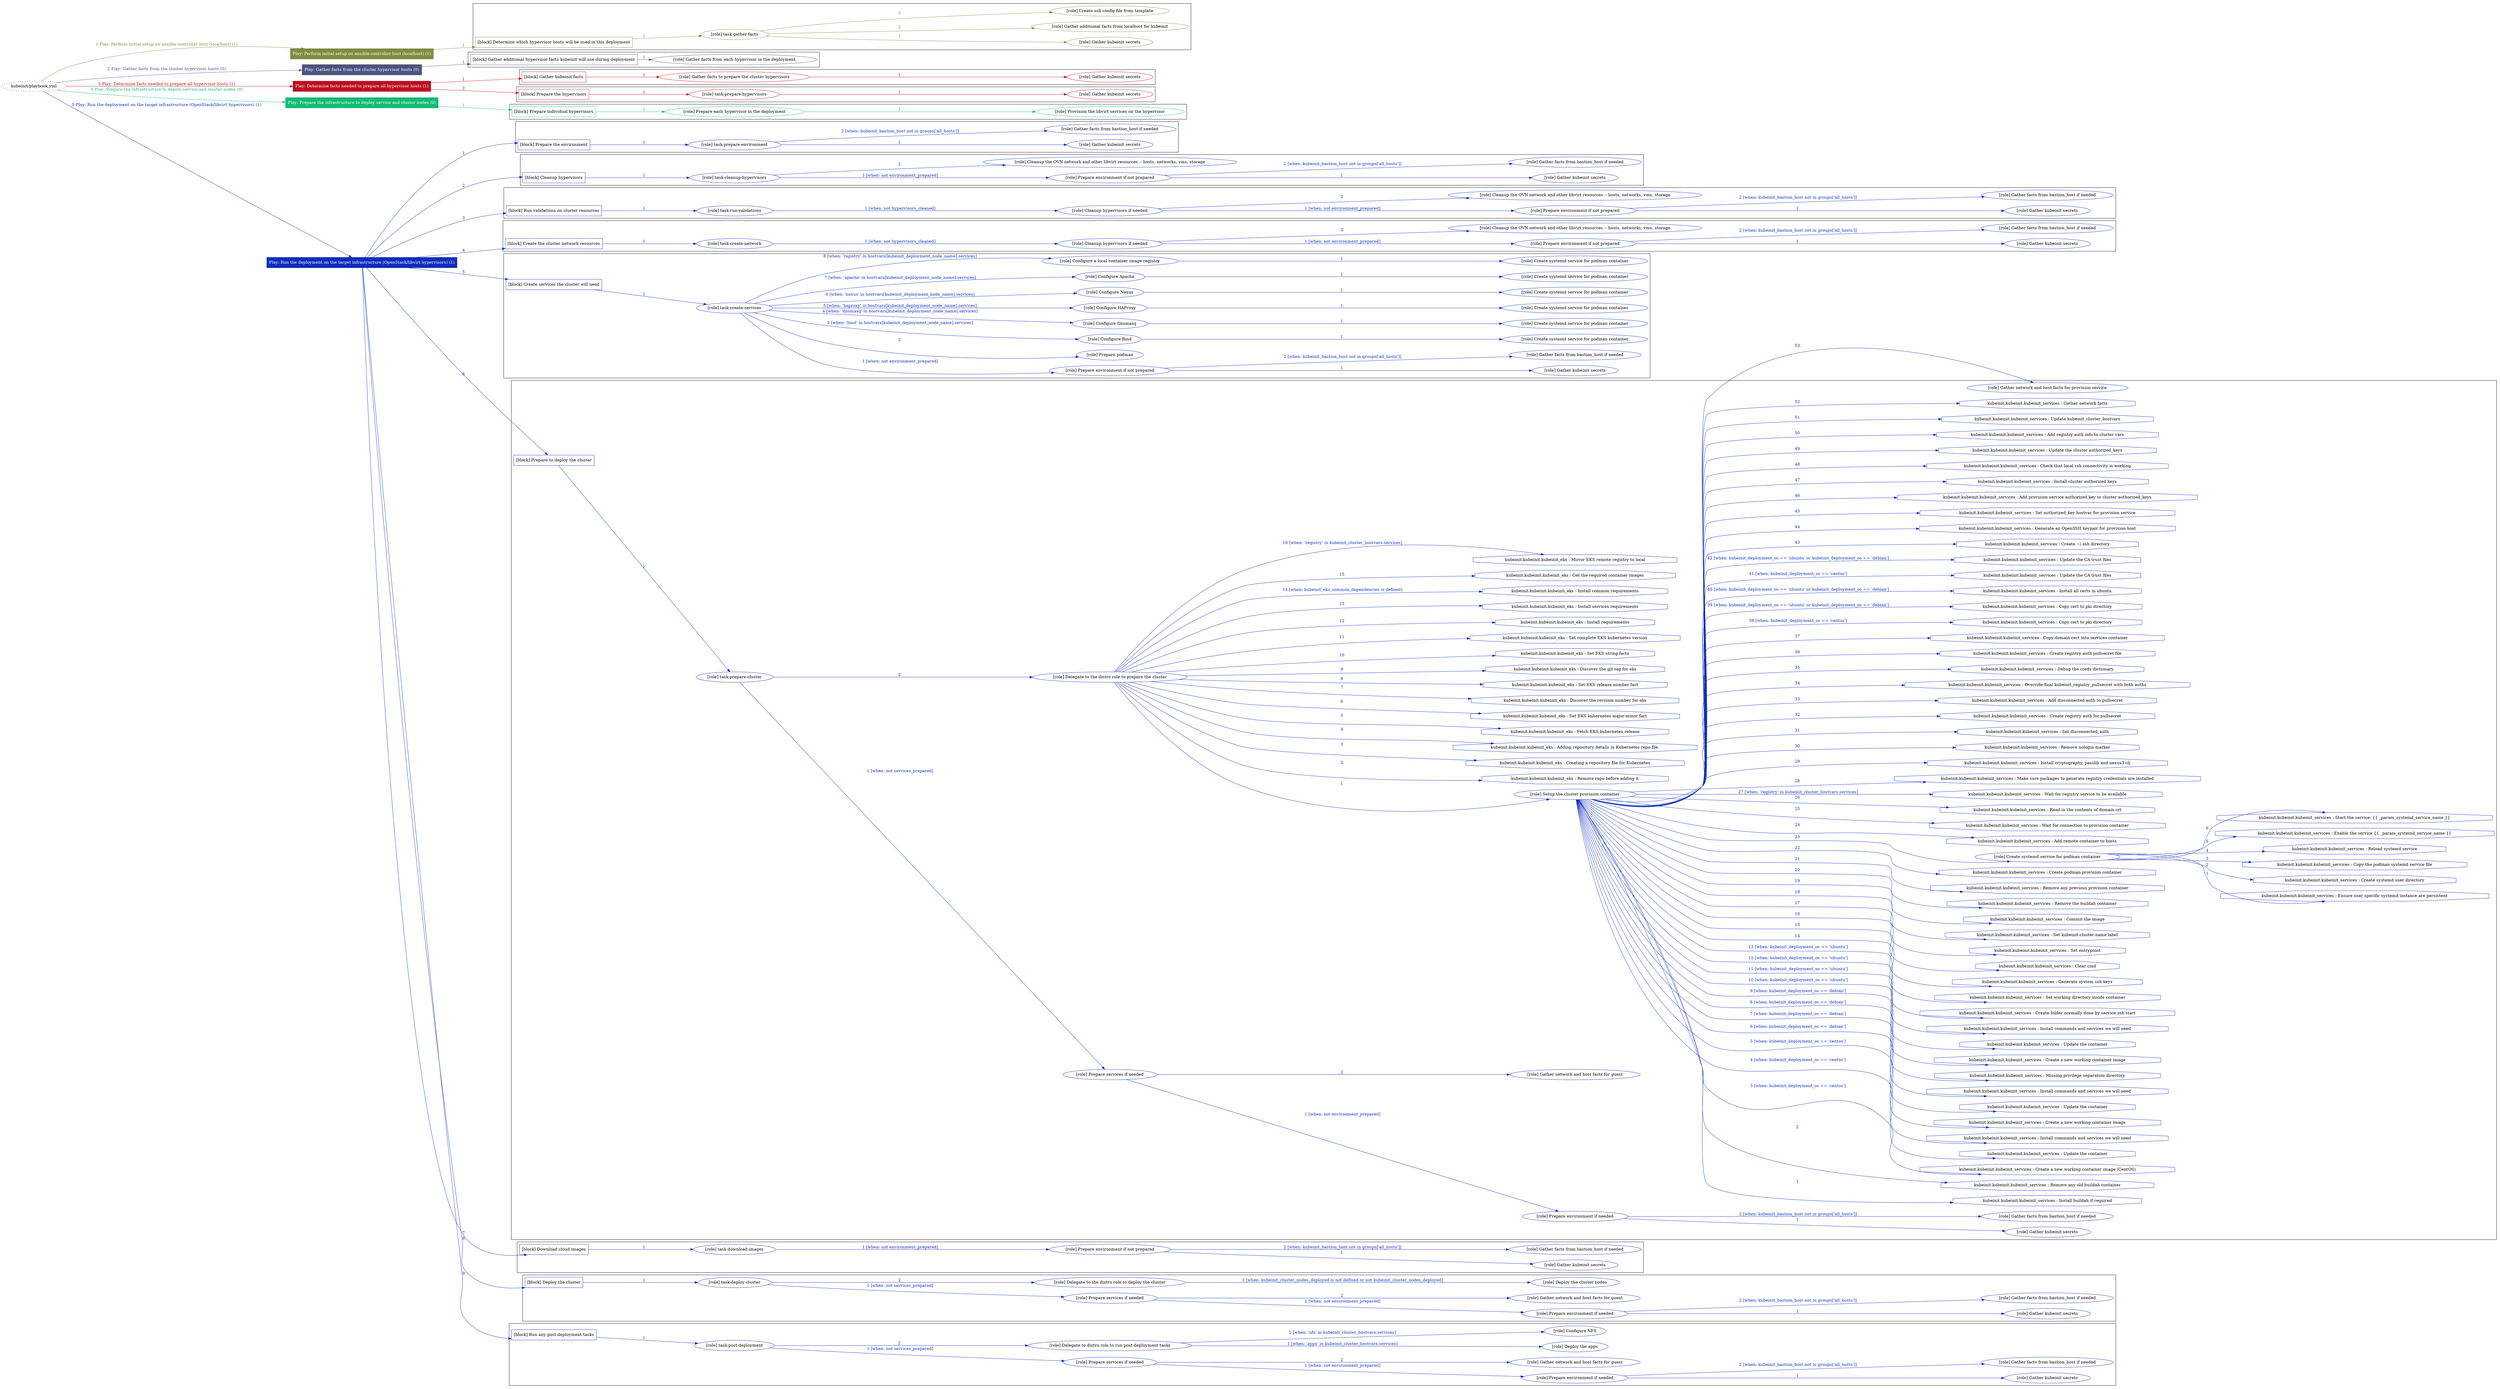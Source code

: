 digraph {
	graph [concentrate=true ordering=in rankdir=LR ratio=fill]
	edge [esep=5 sep=10]
	"kubeinit/playbook.yml" [URL="/home/runner/work/kubeinit/kubeinit/kubeinit/playbook.yml" id=playbook_d5c36f51 style=dotted]
	"kubeinit/playbook.yml" -> play_46e9364e [label="1 Play: Perform initial setup on ansible-controller host (localhost) (1)" color="#7f8c40" fontcolor="#7f8c40" id=edge_play_46e9364e labeltooltip="1 Play: Perform initial setup on ansible-controller host (localhost) (1)" tooltip="1 Play: Perform initial setup on ansible-controller host (localhost) (1)"]
	subgraph "Play: Perform initial setup on ansible-controller host (localhost) (1)" {
		play_46e9364e [label="Play: Perform initial setup on ansible-controller host (localhost) (1)" URL="/home/runner/work/kubeinit/kubeinit/kubeinit/playbook.yml" color="#7f8c40" fontcolor="#ffffff" id=play_46e9364e shape=box style=filled tooltip=localhost]
		play_46e9364e -> block_4f3a110f [label=1 color="#7f8c40" fontcolor="#7f8c40" id=edge_block_4f3a110f labeltooltip=1 tooltip=1]
		subgraph cluster_block_4f3a110f {
			block_4f3a110f [label="[block] Determine which hypervisor hosts will be used in this deployment" URL="/home/runner/work/kubeinit/kubeinit/kubeinit/playbook.yml" color="#7f8c40" id=block_4f3a110f labeltooltip="Determine which hypervisor hosts will be used in this deployment" shape=box tooltip="Determine which hypervisor hosts will be used in this deployment"]
			block_4f3a110f -> role_a842989d [label="1 " color="#7f8c40" fontcolor="#7f8c40" id=edge_role_a842989d labeltooltip="1 " tooltip="1 "]
			subgraph "task-gather-facts" {
				role_a842989d [label="[role] task-gather-facts" URL="/home/runner/work/kubeinit/kubeinit/kubeinit/playbook.yml" color="#7f8c40" id=role_a842989d tooltip="task-gather-facts"]
				role_a842989d -> role_6d6bcb9c [label="1 " color="#7f8c40" fontcolor="#7f8c40" id=edge_role_6d6bcb9c labeltooltip="1 " tooltip="1 "]
				subgraph "Gather kubeinit secrets" {
					role_6d6bcb9c [label="[role] Gather kubeinit secrets" URL="/home/runner/.ansible/collections/ansible_collections/kubeinit/kubeinit/roles/kubeinit_prepare/tasks/build_hypervisors_group.yml" color="#7f8c40" id=role_6d6bcb9c tooltip="Gather kubeinit secrets"]
				}
				role_a842989d -> role_040ad81d [label="2 " color="#7f8c40" fontcolor="#7f8c40" id=edge_role_040ad81d labeltooltip="2 " tooltip="2 "]
				subgraph "Gather additional facts from localhost for kubeinit" {
					role_040ad81d [label="[role] Gather additional facts from localhost for kubeinit" URL="/home/runner/.ansible/collections/ansible_collections/kubeinit/kubeinit/roles/kubeinit_prepare/tasks/build_hypervisors_group.yml" color="#7f8c40" id=role_040ad81d tooltip="Gather additional facts from localhost for kubeinit"]
				}
				role_a842989d -> role_c5f5edc9 [label="3 " color="#7f8c40" fontcolor="#7f8c40" id=edge_role_c5f5edc9 labeltooltip="3 " tooltip="3 "]
				subgraph "Create ssh config file from template" {
					role_c5f5edc9 [label="[role] Create ssh config file from template" URL="/home/runner/.ansible/collections/ansible_collections/kubeinit/kubeinit/roles/kubeinit_prepare/tasks/build_hypervisors_group.yml" color="#7f8c40" id=role_c5f5edc9 tooltip="Create ssh config file from template"]
				}
			}
		}
	}
	"kubeinit/playbook.yml" -> play_8e8d9d72 [label="2 Play: Gather facts from the cluster hypervisor hosts (0)" color="#4c5380" fontcolor="#4c5380" id=edge_play_8e8d9d72 labeltooltip="2 Play: Gather facts from the cluster hypervisor hosts (0)" tooltip="2 Play: Gather facts from the cluster hypervisor hosts (0)"]
	subgraph "Play: Gather facts from the cluster hypervisor hosts (0)" {
		play_8e8d9d72 [label="Play: Gather facts from the cluster hypervisor hosts (0)" URL="/home/runner/work/kubeinit/kubeinit/kubeinit/playbook.yml" color="#4c5380" fontcolor="#ffffff" id=play_8e8d9d72 shape=box style=filled tooltip="Play: Gather facts from the cluster hypervisor hosts (0)"]
		play_8e8d9d72 -> block_a2ee6991 [label=1 color="#4c5380" fontcolor="#4c5380" id=edge_block_a2ee6991 labeltooltip=1 tooltip=1]
		subgraph cluster_block_a2ee6991 {
			block_a2ee6991 [label="[block] Gather additional hypervisor facts kubeinit will use during deployment" URL="/home/runner/work/kubeinit/kubeinit/kubeinit/playbook.yml" color="#4c5380" id=block_a2ee6991 labeltooltip="Gather additional hypervisor facts kubeinit will use during deployment" shape=box tooltip="Gather additional hypervisor facts kubeinit will use during deployment"]
			block_a2ee6991 -> role_3be1cc47 [label="1 " color="#4c5380" fontcolor="#4c5380" id=edge_role_3be1cc47 labeltooltip="1 " tooltip="1 "]
			subgraph "Gather facts from each hypervisor in the deployment" {
				role_3be1cc47 [label="[role] Gather facts from each hypervisor in the deployment" URL="/home/runner/work/kubeinit/kubeinit/kubeinit/playbook.yml" color="#4c5380" id=role_3be1cc47 tooltip="Gather facts from each hypervisor in the deployment"]
			}
		}
	}
	"kubeinit/playbook.yml" -> play_9b849833 [label="3 Play: Determine facts needed to prepare all hypervisor hosts (1)" color="#bc1020" fontcolor="#bc1020" id=edge_play_9b849833 labeltooltip="3 Play: Determine facts needed to prepare all hypervisor hosts (1)" tooltip="3 Play: Determine facts needed to prepare all hypervisor hosts (1)"]
	subgraph "Play: Determine facts needed to prepare all hypervisor hosts (1)" {
		play_9b849833 [label="Play: Determine facts needed to prepare all hypervisor hosts (1)" URL="/home/runner/work/kubeinit/kubeinit/kubeinit/playbook.yml" color="#bc1020" fontcolor="#ffffff" id=play_9b849833 shape=box style=filled tooltip=localhost]
		play_9b849833 -> block_cb904300 [label=1 color="#bc1020" fontcolor="#bc1020" id=edge_block_cb904300 labeltooltip=1 tooltip=1]
		subgraph cluster_block_cb904300 {
			block_cb904300 [label="[block] Gather kubeinit facts" URL="/home/runner/work/kubeinit/kubeinit/kubeinit/playbook.yml" color="#bc1020" id=block_cb904300 labeltooltip="Gather kubeinit facts" shape=box tooltip="Gather kubeinit facts"]
			block_cb904300 -> role_f422f4b2 [label="1 " color="#bc1020" fontcolor="#bc1020" id=edge_role_f422f4b2 labeltooltip="1 " tooltip="1 "]
			subgraph "Gather facts to prepare the cluster hypervisors" {
				role_f422f4b2 [label="[role] Gather facts to prepare the cluster hypervisors" URL="/home/runner/work/kubeinit/kubeinit/kubeinit/playbook.yml" color="#bc1020" id=role_f422f4b2 tooltip="Gather facts to prepare the cluster hypervisors"]
				role_f422f4b2 -> role_da164fc9 [label="1 " color="#bc1020" fontcolor="#bc1020" id=edge_role_da164fc9 labeltooltip="1 " tooltip="1 "]
				subgraph "Gather kubeinit secrets" {
					role_da164fc9 [label="[role] Gather kubeinit secrets" URL="/home/runner/.ansible/collections/ansible_collections/kubeinit/kubeinit/roles/kubeinit_prepare/tasks/gather_kubeinit_facts.yml" color="#bc1020" id=role_da164fc9 tooltip="Gather kubeinit secrets"]
				}
			}
		}
		play_9b849833 -> block_11753ad3 [label=2 color="#bc1020" fontcolor="#bc1020" id=edge_block_11753ad3 labeltooltip=2 tooltip=2]
		subgraph cluster_block_11753ad3 {
			block_11753ad3 [label="[block] Prepare the hypervisors" URL="/home/runner/work/kubeinit/kubeinit/kubeinit/playbook.yml" color="#bc1020" id=block_11753ad3 labeltooltip="Prepare the hypervisors" shape=box tooltip="Prepare the hypervisors"]
			block_11753ad3 -> role_adc5261a [label="1 " color="#bc1020" fontcolor="#bc1020" id=edge_role_adc5261a labeltooltip="1 " tooltip="1 "]
			subgraph "task-prepare-hypervisors" {
				role_adc5261a [label="[role] task-prepare-hypervisors" URL="/home/runner/work/kubeinit/kubeinit/kubeinit/playbook.yml" color="#bc1020" id=role_adc5261a tooltip="task-prepare-hypervisors"]
				role_adc5261a -> role_6ebbc3dd [label="1 " color="#bc1020" fontcolor="#bc1020" id=edge_role_6ebbc3dd labeltooltip="1 " tooltip="1 "]
				subgraph "Gather kubeinit secrets" {
					role_6ebbc3dd [label="[role] Gather kubeinit secrets" URL="/home/runner/.ansible/collections/ansible_collections/kubeinit/kubeinit/roles/kubeinit_prepare/tasks/gather_kubeinit_facts.yml" color="#bc1020" id=role_6ebbc3dd tooltip="Gather kubeinit secrets"]
				}
			}
		}
	}
	"kubeinit/playbook.yml" -> play_4b6d9550 [label="4 Play: Prepare the infrastructure to deploy service and cluster nodes (0)" color="#11bb73" fontcolor="#11bb73" id=edge_play_4b6d9550 labeltooltip="4 Play: Prepare the infrastructure to deploy service and cluster nodes (0)" tooltip="4 Play: Prepare the infrastructure to deploy service and cluster nodes (0)"]
	subgraph "Play: Prepare the infrastructure to deploy service and cluster nodes (0)" {
		play_4b6d9550 [label="Play: Prepare the infrastructure to deploy service and cluster nodes (0)" URL="/home/runner/work/kubeinit/kubeinit/kubeinit/playbook.yml" color="#11bb73" fontcolor="#ffffff" id=play_4b6d9550 shape=box style=filled tooltip="Play: Prepare the infrastructure to deploy service and cluster nodes (0)"]
		play_4b6d9550 -> block_860b71d1 [label=1 color="#11bb73" fontcolor="#11bb73" id=edge_block_860b71d1 labeltooltip=1 tooltip=1]
		subgraph cluster_block_860b71d1 {
			block_860b71d1 [label="[block] Prepare individual hypervisors" URL="/home/runner/work/kubeinit/kubeinit/kubeinit/playbook.yml" color="#11bb73" id=block_860b71d1 labeltooltip="Prepare individual hypervisors" shape=box tooltip="Prepare individual hypervisors"]
			block_860b71d1 -> role_0f8383f1 [label="1 " color="#11bb73" fontcolor="#11bb73" id=edge_role_0f8383f1 labeltooltip="1 " tooltip="1 "]
			subgraph "Prepare each hypervisor in the deployment" {
				role_0f8383f1 [label="[role] Prepare each hypervisor in the deployment" URL="/home/runner/work/kubeinit/kubeinit/kubeinit/playbook.yml" color="#11bb73" id=role_0f8383f1 tooltip="Prepare each hypervisor in the deployment"]
				role_0f8383f1 -> role_9ad16a69 [label="1 " color="#11bb73" fontcolor="#11bb73" id=edge_role_9ad16a69 labeltooltip="1 " tooltip="1 "]
				subgraph "Provision the libvirt services on the hypervisor" {
					role_9ad16a69 [label="[role] Provision the libvirt services on the hypervisor" URL="/home/runner/.ansible/collections/ansible_collections/kubeinit/kubeinit/roles/kubeinit_prepare/tasks/prepare_hypervisor.yml" color="#11bb73" id=role_9ad16a69 tooltip="Provision the libvirt services on the hypervisor"]
				}
			}
		}
	}
	"kubeinit/playbook.yml" -> play_957cf4a0 [label="5 Play: Run the deployment on the target infrastructure (OpenStack/libvirt hypervisors) (1)" color="#102cbc" fontcolor="#102cbc" id=edge_play_957cf4a0 labeltooltip="5 Play: Run the deployment on the target infrastructure (OpenStack/libvirt hypervisors) (1)" tooltip="5 Play: Run the deployment on the target infrastructure (OpenStack/libvirt hypervisors) (1)"]
	subgraph "Play: Run the deployment on the target infrastructure (OpenStack/libvirt hypervisors) (1)" {
		play_957cf4a0 [label="Play: Run the deployment on the target infrastructure (OpenStack/libvirt hypervisors) (1)" URL="/home/runner/work/kubeinit/kubeinit/kubeinit/playbook.yml" color="#102cbc" fontcolor="#ffffff" id=play_957cf4a0 shape=box style=filled tooltip=localhost]
		play_957cf4a0 -> block_86775594 [label=1 color="#102cbc" fontcolor="#102cbc" id=edge_block_86775594 labeltooltip=1 tooltip=1]
		subgraph cluster_block_86775594 {
			block_86775594 [label="[block] Prepare the environment" URL="/home/runner/work/kubeinit/kubeinit/kubeinit/playbook.yml" color="#102cbc" id=block_86775594 labeltooltip="Prepare the environment" shape=box tooltip="Prepare the environment"]
			block_86775594 -> role_9bb9a6b4 [label="1 " color="#102cbc" fontcolor="#102cbc" id=edge_role_9bb9a6b4 labeltooltip="1 " tooltip="1 "]
			subgraph "task-prepare-environment" {
				role_9bb9a6b4 [label="[role] task-prepare-environment" URL="/home/runner/work/kubeinit/kubeinit/kubeinit/playbook.yml" color="#102cbc" id=role_9bb9a6b4 tooltip="task-prepare-environment"]
				role_9bb9a6b4 -> role_3f2f6137 [label="1 " color="#102cbc" fontcolor="#102cbc" id=edge_role_3f2f6137 labeltooltip="1 " tooltip="1 "]
				subgraph "Gather kubeinit secrets" {
					role_3f2f6137 [label="[role] Gather kubeinit secrets" URL="/home/runner/.ansible/collections/ansible_collections/kubeinit/kubeinit/roles/kubeinit_prepare/tasks/gather_kubeinit_facts.yml" color="#102cbc" id=role_3f2f6137 tooltip="Gather kubeinit secrets"]
				}
				role_9bb9a6b4 -> role_443919c2 [label="2 [when: kubeinit_bastion_host not in groups['all_hosts']]" color="#102cbc" fontcolor="#102cbc" id=edge_role_443919c2 labeltooltip="2 [when: kubeinit_bastion_host not in groups['all_hosts']]" tooltip="2 [when: kubeinit_bastion_host not in groups['all_hosts']]"]
				subgraph "Gather facts from bastion_host if needed" {
					role_443919c2 [label="[role] Gather facts from bastion_host if needed" URL="/home/runner/.ansible/collections/ansible_collections/kubeinit/kubeinit/roles/kubeinit_prepare/tasks/main.yml" color="#102cbc" id=role_443919c2 tooltip="Gather facts from bastion_host if needed"]
				}
			}
		}
		play_957cf4a0 -> block_4c45239a [label=2 color="#102cbc" fontcolor="#102cbc" id=edge_block_4c45239a labeltooltip=2 tooltip=2]
		subgraph cluster_block_4c45239a {
			block_4c45239a [label="[block] Cleanup hypervisors" URL="/home/runner/work/kubeinit/kubeinit/kubeinit/playbook.yml" color="#102cbc" id=block_4c45239a labeltooltip="Cleanup hypervisors" shape=box tooltip="Cleanup hypervisors"]
			block_4c45239a -> role_7eb1fd74 [label="1 " color="#102cbc" fontcolor="#102cbc" id=edge_role_7eb1fd74 labeltooltip="1 " tooltip="1 "]
			subgraph "task-cleanup-hypervisors" {
				role_7eb1fd74 [label="[role] task-cleanup-hypervisors" URL="/home/runner/work/kubeinit/kubeinit/kubeinit/playbook.yml" color="#102cbc" id=role_7eb1fd74 tooltip="task-cleanup-hypervisors"]
				role_7eb1fd74 -> role_eb4905dd [label="1 [when: not environment_prepared]" color="#102cbc" fontcolor="#102cbc" id=edge_role_eb4905dd labeltooltip="1 [when: not environment_prepared]" tooltip="1 [when: not environment_prepared]"]
				subgraph "Prepare environment if not prepared" {
					role_eb4905dd [label="[role] Prepare environment if not prepared" URL="/home/runner/.ansible/collections/ansible_collections/kubeinit/kubeinit/roles/kubeinit_libvirt/tasks/cleanup_hypervisors.yml" color="#102cbc" id=role_eb4905dd tooltip="Prepare environment if not prepared"]
					role_eb4905dd -> role_499f30bf [label="1 " color="#102cbc" fontcolor="#102cbc" id=edge_role_499f30bf labeltooltip="1 " tooltip="1 "]
					subgraph "Gather kubeinit secrets" {
						role_499f30bf [label="[role] Gather kubeinit secrets" URL="/home/runner/.ansible/collections/ansible_collections/kubeinit/kubeinit/roles/kubeinit_prepare/tasks/gather_kubeinit_facts.yml" color="#102cbc" id=role_499f30bf tooltip="Gather kubeinit secrets"]
					}
					role_eb4905dd -> role_a7be3a7d [label="2 [when: kubeinit_bastion_host not in groups['all_hosts']]" color="#102cbc" fontcolor="#102cbc" id=edge_role_a7be3a7d labeltooltip="2 [when: kubeinit_bastion_host not in groups['all_hosts']]" tooltip="2 [when: kubeinit_bastion_host not in groups['all_hosts']]"]
					subgraph "Gather facts from bastion_host if needed" {
						role_a7be3a7d [label="[role] Gather facts from bastion_host if needed" URL="/home/runner/.ansible/collections/ansible_collections/kubeinit/kubeinit/roles/kubeinit_prepare/tasks/main.yml" color="#102cbc" id=role_a7be3a7d tooltip="Gather facts from bastion_host if needed"]
					}
				}
				role_7eb1fd74 -> role_6d26f475 [label="2 " color="#102cbc" fontcolor="#102cbc" id=edge_role_6d26f475 labeltooltip="2 " tooltip="2 "]
				subgraph "Cleanup the OVN network and other libvirt resources -- hosts, networks, vms, storage" {
					role_6d26f475 [label="[role] Cleanup the OVN network and other libvirt resources -- hosts, networks, vms, storage" URL="/home/runner/.ansible/collections/ansible_collections/kubeinit/kubeinit/roles/kubeinit_libvirt/tasks/cleanup_hypervisors.yml" color="#102cbc" id=role_6d26f475 tooltip="Cleanup the OVN network and other libvirt resources -- hosts, networks, vms, storage"]
				}
			}
		}
		play_957cf4a0 -> block_07baaffa [label=3 color="#102cbc" fontcolor="#102cbc" id=edge_block_07baaffa labeltooltip=3 tooltip=3]
		subgraph cluster_block_07baaffa {
			block_07baaffa [label="[block] Run validations on cluster resources" URL="/home/runner/work/kubeinit/kubeinit/kubeinit/playbook.yml" color="#102cbc" id=block_07baaffa labeltooltip="Run validations on cluster resources" shape=box tooltip="Run validations on cluster resources"]
			block_07baaffa -> role_ab5face2 [label="1 " color="#102cbc" fontcolor="#102cbc" id=edge_role_ab5face2 labeltooltip="1 " tooltip="1 "]
			subgraph "task-run-validations" {
				role_ab5face2 [label="[role] task-run-validations" URL="/home/runner/work/kubeinit/kubeinit/kubeinit/playbook.yml" color="#102cbc" id=role_ab5face2 tooltip="task-run-validations"]
				role_ab5face2 -> role_b15acc1e [label="1 [when: not hypervisors_cleaned]" color="#102cbc" fontcolor="#102cbc" id=edge_role_b15acc1e labeltooltip="1 [when: not hypervisors_cleaned]" tooltip="1 [when: not hypervisors_cleaned]"]
				subgraph "Cleanup hypervisors if needed" {
					role_b15acc1e [label="[role] Cleanup hypervisors if needed" URL="/home/runner/.ansible/collections/ansible_collections/kubeinit/kubeinit/roles/kubeinit_validations/tasks/main.yml" color="#102cbc" id=role_b15acc1e tooltip="Cleanup hypervisors if needed"]
					role_b15acc1e -> role_fe85ae96 [label="1 [when: not environment_prepared]" color="#102cbc" fontcolor="#102cbc" id=edge_role_fe85ae96 labeltooltip="1 [when: not environment_prepared]" tooltip="1 [when: not environment_prepared]"]
					subgraph "Prepare environment if not prepared" {
						role_fe85ae96 [label="[role] Prepare environment if not prepared" URL="/home/runner/.ansible/collections/ansible_collections/kubeinit/kubeinit/roles/kubeinit_libvirt/tasks/cleanup_hypervisors.yml" color="#102cbc" id=role_fe85ae96 tooltip="Prepare environment if not prepared"]
						role_fe85ae96 -> role_bba18f7a [label="1 " color="#102cbc" fontcolor="#102cbc" id=edge_role_bba18f7a labeltooltip="1 " tooltip="1 "]
						subgraph "Gather kubeinit secrets" {
							role_bba18f7a [label="[role] Gather kubeinit secrets" URL="/home/runner/.ansible/collections/ansible_collections/kubeinit/kubeinit/roles/kubeinit_prepare/tasks/gather_kubeinit_facts.yml" color="#102cbc" id=role_bba18f7a tooltip="Gather kubeinit secrets"]
						}
						role_fe85ae96 -> role_7097bf16 [label="2 [when: kubeinit_bastion_host not in groups['all_hosts']]" color="#102cbc" fontcolor="#102cbc" id=edge_role_7097bf16 labeltooltip="2 [when: kubeinit_bastion_host not in groups['all_hosts']]" tooltip="2 [when: kubeinit_bastion_host not in groups['all_hosts']]"]
						subgraph "Gather facts from bastion_host if needed" {
							role_7097bf16 [label="[role] Gather facts from bastion_host if needed" URL="/home/runner/.ansible/collections/ansible_collections/kubeinit/kubeinit/roles/kubeinit_prepare/tasks/main.yml" color="#102cbc" id=role_7097bf16 tooltip="Gather facts from bastion_host if needed"]
						}
					}
					role_b15acc1e -> role_4e6b4a77 [label="2 " color="#102cbc" fontcolor="#102cbc" id=edge_role_4e6b4a77 labeltooltip="2 " tooltip="2 "]
					subgraph "Cleanup the OVN network and other libvirt resources -- hosts, networks, vms, storage" {
						role_4e6b4a77 [label="[role] Cleanup the OVN network and other libvirt resources -- hosts, networks, vms, storage" URL="/home/runner/.ansible/collections/ansible_collections/kubeinit/kubeinit/roles/kubeinit_libvirt/tasks/cleanup_hypervisors.yml" color="#102cbc" id=role_4e6b4a77 tooltip="Cleanup the OVN network and other libvirt resources -- hosts, networks, vms, storage"]
					}
				}
			}
		}
		play_957cf4a0 -> block_4ff15dd0 [label=4 color="#102cbc" fontcolor="#102cbc" id=edge_block_4ff15dd0 labeltooltip=4 tooltip=4]
		subgraph cluster_block_4ff15dd0 {
			block_4ff15dd0 [label="[block] Create the cluster network resources" URL="/home/runner/work/kubeinit/kubeinit/kubeinit/playbook.yml" color="#102cbc" id=block_4ff15dd0 labeltooltip="Create the cluster network resources" shape=box tooltip="Create the cluster network resources"]
			block_4ff15dd0 -> role_0487fed6 [label="1 " color="#102cbc" fontcolor="#102cbc" id=edge_role_0487fed6 labeltooltip="1 " tooltip="1 "]
			subgraph "task-create-network" {
				role_0487fed6 [label="[role] task-create-network" URL="/home/runner/work/kubeinit/kubeinit/kubeinit/playbook.yml" color="#102cbc" id=role_0487fed6 tooltip="task-create-network"]
				role_0487fed6 -> role_a489c24d [label="1 [when: not hypervisors_cleaned]" color="#102cbc" fontcolor="#102cbc" id=edge_role_a489c24d labeltooltip="1 [when: not hypervisors_cleaned]" tooltip="1 [when: not hypervisors_cleaned]"]
				subgraph "Cleanup hypervisors if needed" {
					role_a489c24d [label="[role] Cleanup hypervisors if needed" URL="/home/runner/.ansible/collections/ansible_collections/kubeinit/kubeinit/roles/kubeinit_libvirt/tasks/create_network.yml" color="#102cbc" id=role_a489c24d tooltip="Cleanup hypervisors if needed"]
					role_a489c24d -> role_ce77b632 [label="1 [when: not environment_prepared]" color="#102cbc" fontcolor="#102cbc" id=edge_role_ce77b632 labeltooltip="1 [when: not environment_prepared]" tooltip="1 [when: not environment_prepared]"]
					subgraph "Prepare environment if not prepared" {
						role_ce77b632 [label="[role] Prepare environment if not prepared" URL="/home/runner/.ansible/collections/ansible_collections/kubeinit/kubeinit/roles/kubeinit_libvirt/tasks/cleanup_hypervisors.yml" color="#102cbc" id=role_ce77b632 tooltip="Prepare environment if not prepared"]
						role_ce77b632 -> role_37c39f99 [label="1 " color="#102cbc" fontcolor="#102cbc" id=edge_role_37c39f99 labeltooltip="1 " tooltip="1 "]
						subgraph "Gather kubeinit secrets" {
							role_37c39f99 [label="[role] Gather kubeinit secrets" URL="/home/runner/.ansible/collections/ansible_collections/kubeinit/kubeinit/roles/kubeinit_prepare/tasks/gather_kubeinit_facts.yml" color="#102cbc" id=role_37c39f99 tooltip="Gather kubeinit secrets"]
						}
						role_ce77b632 -> role_f6191064 [label="2 [when: kubeinit_bastion_host not in groups['all_hosts']]" color="#102cbc" fontcolor="#102cbc" id=edge_role_f6191064 labeltooltip="2 [when: kubeinit_bastion_host not in groups['all_hosts']]" tooltip="2 [when: kubeinit_bastion_host not in groups['all_hosts']]"]
						subgraph "Gather facts from bastion_host if needed" {
							role_f6191064 [label="[role] Gather facts from bastion_host if needed" URL="/home/runner/.ansible/collections/ansible_collections/kubeinit/kubeinit/roles/kubeinit_prepare/tasks/main.yml" color="#102cbc" id=role_f6191064 tooltip="Gather facts from bastion_host if needed"]
						}
					}
					role_a489c24d -> role_4cf79750 [label="2 " color="#102cbc" fontcolor="#102cbc" id=edge_role_4cf79750 labeltooltip="2 " tooltip="2 "]
					subgraph "Cleanup the OVN network and other libvirt resources -- hosts, networks, vms, storage" {
						role_4cf79750 [label="[role] Cleanup the OVN network and other libvirt resources -- hosts, networks, vms, storage" URL="/home/runner/.ansible/collections/ansible_collections/kubeinit/kubeinit/roles/kubeinit_libvirt/tasks/cleanup_hypervisors.yml" color="#102cbc" id=role_4cf79750 tooltip="Cleanup the OVN network and other libvirt resources -- hosts, networks, vms, storage"]
					}
				}
			}
		}
		play_957cf4a0 -> block_ddb8dbeb [label=5 color="#102cbc" fontcolor="#102cbc" id=edge_block_ddb8dbeb labeltooltip=5 tooltip=5]
		subgraph cluster_block_ddb8dbeb {
			block_ddb8dbeb [label="[block] Create services the cluster will need" URL="/home/runner/work/kubeinit/kubeinit/kubeinit/playbook.yml" color="#102cbc" id=block_ddb8dbeb labeltooltip="Create services the cluster will need" shape=box tooltip="Create services the cluster will need"]
			block_ddb8dbeb -> role_42a35746 [label="1 " color="#102cbc" fontcolor="#102cbc" id=edge_role_42a35746 labeltooltip="1 " tooltip="1 "]
			subgraph "task-create-services" {
				role_42a35746 [label="[role] task-create-services" URL="/home/runner/work/kubeinit/kubeinit/kubeinit/playbook.yml" color="#102cbc" id=role_42a35746 tooltip="task-create-services"]
				role_42a35746 -> role_df8f5f4b [label="1 [when: not environment_prepared]" color="#102cbc" fontcolor="#102cbc" id=edge_role_df8f5f4b labeltooltip="1 [when: not environment_prepared]" tooltip="1 [when: not environment_prepared]"]
				subgraph "Prepare environment if not prepared" {
					role_df8f5f4b [label="[role] Prepare environment if not prepared" URL="/home/runner/.ansible/collections/ansible_collections/kubeinit/kubeinit/roles/kubeinit_services/tasks/main.yml" color="#102cbc" id=role_df8f5f4b tooltip="Prepare environment if not prepared"]
					role_df8f5f4b -> role_649ca7cf [label="1 " color="#102cbc" fontcolor="#102cbc" id=edge_role_649ca7cf labeltooltip="1 " tooltip="1 "]
					subgraph "Gather kubeinit secrets" {
						role_649ca7cf [label="[role] Gather kubeinit secrets" URL="/home/runner/.ansible/collections/ansible_collections/kubeinit/kubeinit/roles/kubeinit_prepare/tasks/gather_kubeinit_facts.yml" color="#102cbc" id=role_649ca7cf tooltip="Gather kubeinit secrets"]
					}
					role_df8f5f4b -> role_ce621d7a [label="2 [when: kubeinit_bastion_host not in groups['all_hosts']]" color="#102cbc" fontcolor="#102cbc" id=edge_role_ce621d7a labeltooltip="2 [when: kubeinit_bastion_host not in groups['all_hosts']]" tooltip="2 [when: kubeinit_bastion_host not in groups['all_hosts']]"]
					subgraph "Gather facts from bastion_host if needed" {
						role_ce621d7a [label="[role] Gather facts from bastion_host if needed" URL="/home/runner/.ansible/collections/ansible_collections/kubeinit/kubeinit/roles/kubeinit_prepare/tasks/main.yml" color="#102cbc" id=role_ce621d7a tooltip="Gather facts from bastion_host if needed"]
					}
				}
				role_42a35746 -> role_f8a74251 [label="2 " color="#102cbc" fontcolor="#102cbc" id=edge_role_f8a74251 labeltooltip="2 " tooltip="2 "]
				subgraph "Prepare podman" {
					role_f8a74251 [label="[role] Prepare podman" URL="/home/runner/.ansible/collections/ansible_collections/kubeinit/kubeinit/roles/kubeinit_services/tasks/00_create_service_pod.yml" color="#102cbc" id=role_f8a74251 tooltip="Prepare podman"]
				}
				role_42a35746 -> role_798a9eea [label="3 [when: 'bind' in hostvars[kubeinit_deployment_node_name].services]" color="#102cbc" fontcolor="#102cbc" id=edge_role_798a9eea labeltooltip="3 [when: 'bind' in hostvars[kubeinit_deployment_node_name].services]" tooltip="3 [when: 'bind' in hostvars[kubeinit_deployment_node_name].services]"]
				subgraph "Configure Bind" {
					role_798a9eea [label="[role] Configure Bind" URL="/home/runner/.ansible/collections/ansible_collections/kubeinit/kubeinit/roles/kubeinit_services/tasks/start_services_containers.yml" color="#102cbc" id=role_798a9eea tooltip="Configure Bind"]
					role_798a9eea -> role_eec72139 [label="1 " color="#102cbc" fontcolor="#102cbc" id=edge_role_eec72139 labeltooltip="1 " tooltip="1 "]
					subgraph "Create systemd service for podman container" {
						role_eec72139 [label="[role] Create systemd service for podman container" URL="/home/runner/.ansible/collections/ansible_collections/kubeinit/kubeinit/roles/kubeinit_bind/tasks/main.yml" color="#102cbc" id=role_eec72139 tooltip="Create systemd service for podman container"]
					}
				}
				role_42a35746 -> role_d99f83ac [label="4 [when: 'dnsmasq' in hostvars[kubeinit_deployment_node_name].services]" color="#102cbc" fontcolor="#102cbc" id=edge_role_d99f83ac labeltooltip="4 [when: 'dnsmasq' in hostvars[kubeinit_deployment_node_name].services]" tooltip="4 [when: 'dnsmasq' in hostvars[kubeinit_deployment_node_name].services]"]
				subgraph "Configure Dnsmasq" {
					role_d99f83ac [label="[role] Configure Dnsmasq" URL="/home/runner/.ansible/collections/ansible_collections/kubeinit/kubeinit/roles/kubeinit_services/tasks/start_services_containers.yml" color="#102cbc" id=role_d99f83ac tooltip="Configure Dnsmasq"]
					role_d99f83ac -> role_59949ebb [label="1 " color="#102cbc" fontcolor="#102cbc" id=edge_role_59949ebb labeltooltip="1 " tooltip="1 "]
					subgraph "Create systemd service for podman container" {
						role_59949ebb [label="[role] Create systemd service for podman container" URL="/home/runner/.ansible/collections/ansible_collections/kubeinit/kubeinit/roles/kubeinit_dnsmasq/tasks/main.yml" color="#102cbc" id=role_59949ebb tooltip="Create systemd service for podman container"]
					}
				}
				role_42a35746 -> role_89d301da [label="5 [when: 'haproxy' in hostvars[kubeinit_deployment_node_name].services]" color="#102cbc" fontcolor="#102cbc" id=edge_role_89d301da labeltooltip="5 [when: 'haproxy' in hostvars[kubeinit_deployment_node_name].services]" tooltip="5 [when: 'haproxy' in hostvars[kubeinit_deployment_node_name].services]"]
				subgraph "Configure HAProxy" {
					role_89d301da [label="[role] Configure HAProxy" URL="/home/runner/.ansible/collections/ansible_collections/kubeinit/kubeinit/roles/kubeinit_services/tasks/start_services_containers.yml" color="#102cbc" id=role_89d301da tooltip="Configure HAProxy"]
					role_89d301da -> role_a5244c43 [label="1 " color="#102cbc" fontcolor="#102cbc" id=edge_role_a5244c43 labeltooltip="1 " tooltip="1 "]
					subgraph "Create systemd service for podman container" {
						role_a5244c43 [label="[role] Create systemd service for podman container" URL="/home/runner/.ansible/collections/ansible_collections/kubeinit/kubeinit/roles/kubeinit_haproxy/tasks/main.yml" color="#102cbc" id=role_a5244c43 tooltip="Create systemd service for podman container"]
					}
				}
				role_42a35746 -> role_b8786185 [label="6 [when: 'nexus' in hostvars[kubeinit_deployment_node_name].services]" color="#102cbc" fontcolor="#102cbc" id=edge_role_b8786185 labeltooltip="6 [when: 'nexus' in hostvars[kubeinit_deployment_node_name].services]" tooltip="6 [when: 'nexus' in hostvars[kubeinit_deployment_node_name].services]"]
				subgraph "Configure Nexus" {
					role_b8786185 [label="[role] Configure Nexus" URL="/home/runner/.ansible/collections/ansible_collections/kubeinit/kubeinit/roles/kubeinit_services/tasks/start_services_containers.yml" color="#102cbc" id=role_b8786185 tooltip="Configure Nexus"]
					role_b8786185 -> role_30ee2044 [label="1 " color="#102cbc" fontcolor="#102cbc" id=edge_role_30ee2044 labeltooltip="1 " tooltip="1 "]
					subgraph "Create systemd service for podman container" {
						role_30ee2044 [label="[role] Create systemd service for podman container" URL="/home/runner/.ansible/collections/ansible_collections/kubeinit/kubeinit/roles/kubeinit_nexus/tasks/main.yml" color="#102cbc" id=role_30ee2044 tooltip="Create systemd service for podman container"]
					}
				}
				role_42a35746 -> role_c49eb1e6 [label="7 [when: 'apache' in hostvars[kubeinit_deployment_node_name].services]" color="#102cbc" fontcolor="#102cbc" id=edge_role_c49eb1e6 labeltooltip="7 [when: 'apache' in hostvars[kubeinit_deployment_node_name].services]" tooltip="7 [when: 'apache' in hostvars[kubeinit_deployment_node_name].services]"]
				subgraph "Configure Apache" {
					role_c49eb1e6 [label="[role] Configure Apache" URL="/home/runner/.ansible/collections/ansible_collections/kubeinit/kubeinit/roles/kubeinit_services/tasks/start_services_containers.yml" color="#102cbc" id=role_c49eb1e6 tooltip="Configure Apache"]
					role_c49eb1e6 -> role_a9f8ce5e [label="1 " color="#102cbc" fontcolor="#102cbc" id=edge_role_a9f8ce5e labeltooltip="1 " tooltip="1 "]
					subgraph "Create systemd service for podman container" {
						role_a9f8ce5e [label="[role] Create systemd service for podman container" URL="/home/runner/.ansible/collections/ansible_collections/kubeinit/kubeinit/roles/kubeinit_apache/tasks/main.yml" color="#102cbc" id=role_a9f8ce5e tooltip="Create systemd service for podman container"]
					}
				}
				role_42a35746 -> role_510f6b7c [label="8 [when: 'registry' in hostvars[kubeinit_deployment_node_name].services]" color="#102cbc" fontcolor="#102cbc" id=edge_role_510f6b7c labeltooltip="8 [when: 'registry' in hostvars[kubeinit_deployment_node_name].services]" tooltip="8 [when: 'registry' in hostvars[kubeinit_deployment_node_name].services]"]
				subgraph "Configure a local container image registry" {
					role_510f6b7c [label="[role] Configure a local container image registry" URL="/home/runner/.ansible/collections/ansible_collections/kubeinit/kubeinit/roles/kubeinit_services/tasks/start_services_containers.yml" color="#102cbc" id=role_510f6b7c tooltip="Configure a local container image registry"]
					role_510f6b7c -> role_7ea4b7b6 [label="1 " color="#102cbc" fontcolor="#102cbc" id=edge_role_7ea4b7b6 labeltooltip="1 " tooltip="1 "]
					subgraph "Create systemd service for podman container" {
						role_7ea4b7b6 [label="[role] Create systemd service for podman container" URL="/home/runner/.ansible/collections/ansible_collections/kubeinit/kubeinit/roles/kubeinit_registry/tasks/main.yml" color="#102cbc" id=role_7ea4b7b6 tooltip="Create systemd service for podman container"]
					}
				}
			}
		}
		play_957cf4a0 -> block_e97da74a [label=6 color="#102cbc" fontcolor="#102cbc" id=edge_block_e97da74a labeltooltip=6 tooltip=6]
		subgraph cluster_block_e97da74a {
			block_e97da74a [label="[block] Prepare to deploy the cluster" URL="/home/runner/work/kubeinit/kubeinit/kubeinit/playbook.yml" color="#102cbc" id=block_e97da74a labeltooltip="Prepare to deploy the cluster" shape=box tooltip="Prepare to deploy the cluster"]
			block_e97da74a -> role_b32bd020 [label="1 " color="#102cbc" fontcolor="#102cbc" id=edge_role_b32bd020 labeltooltip="1 " tooltip="1 "]
			subgraph "task-prepare-cluster" {
				role_b32bd020 [label="[role] task-prepare-cluster" URL="/home/runner/work/kubeinit/kubeinit/kubeinit/playbook.yml" color="#102cbc" id=role_b32bd020 tooltip="task-prepare-cluster"]
				role_b32bd020 -> role_737bc990 [label="1 [when: not services_prepared]" color="#102cbc" fontcolor="#102cbc" id=edge_role_737bc990 labeltooltip="1 [when: not services_prepared]" tooltip="1 [when: not services_prepared]"]
				subgraph "Prepare services if needed" {
					role_737bc990 [label="[role] Prepare services if needed" URL="/home/runner/.ansible/collections/ansible_collections/kubeinit/kubeinit/roles/kubeinit_prepare/tasks/prepare_cluster.yml" color="#102cbc" id=role_737bc990 tooltip="Prepare services if needed"]
					role_737bc990 -> role_a4cb7f74 [label="1 [when: not environment_prepared]" color="#102cbc" fontcolor="#102cbc" id=edge_role_a4cb7f74 labeltooltip="1 [when: not environment_prepared]" tooltip="1 [when: not environment_prepared]"]
					subgraph "Prepare environment if needed" {
						role_a4cb7f74 [label="[role] Prepare environment if needed" URL="/home/runner/.ansible/collections/ansible_collections/kubeinit/kubeinit/roles/kubeinit_services/tasks/prepare_services.yml" color="#102cbc" id=role_a4cb7f74 tooltip="Prepare environment if needed"]
						role_a4cb7f74 -> role_6bba7848 [label="1 " color="#102cbc" fontcolor="#102cbc" id=edge_role_6bba7848 labeltooltip="1 " tooltip="1 "]
						subgraph "Gather kubeinit secrets" {
							role_6bba7848 [label="[role] Gather kubeinit secrets" URL="/home/runner/.ansible/collections/ansible_collections/kubeinit/kubeinit/roles/kubeinit_prepare/tasks/gather_kubeinit_facts.yml" color="#102cbc" id=role_6bba7848 tooltip="Gather kubeinit secrets"]
						}
						role_a4cb7f74 -> role_078224f6 [label="2 [when: kubeinit_bastion_host not in groups['all_hosts']]" color="#102cbc" fontcolor="#102cbc" id=edge_role_078224f6 labeltooltip="2 [when: kubeinit_bastion_host not in groups['all_hosts']]" tooltip="2 [when: kubeinit_bastion_host not in groups['all_hosts']]"]
						subgraph "Gather facts from bastion_host if needed" {
							role_078224f6 [label="[role] Gather facts from bastion_host if needed" URL="/home/runner/.ansible/collections/ansible_collections/kubeinit/kubeinit/roles/kubeinit_prepare/tasks/main.yml" color="#102cbc" id=role_078224f6 tooltip="Gather facts from bastion_host if needed"]
						}
					}
					role_737bc990 -> role_c363223d [label="2 " color="#102cbc" fontcolor="#102cbc" id=edge_role_c363223d labeltooltip="2 " tooltip="2 "]
					subgraph "Gather network and host facts for guest" {
						role_c363223d [label="[role] Gather network and host facts for guest" URL="/home/runner/.ansible/collections/ansible_collections/kubeinit/kubeinit/roles/kubeinit_services/tasks/prepare_services.yml" color="#102cbc" id=role_c363223d tooltip="Gather network and host facts for guest"]
					}
				}
				role_b32bd020 -> role_6ded061f [label="2 " color="#102cbc" fontcolor="#102cbc" id=edge_role_6ded061f labeltooltip="2 " tooltip="2 "]
				subgraph "Delegate to the distro role to prepare the cluster" {
					role_6ded061f [label="[role] Delegate to the distro role to prepare the cluster" URL="/home/runner/.ansible/collections/ansible_collections/kubeinit/kubeinit/roles/kubeinit_prepare/tasks/prepare_cluster.yml" color="#102cbc" id=role_6ded061f tooltip="Delegate to the distro role to prepare the cluster"]
					role_6ded061f -> role_97c9b946 [label="1 " color="#102cbc" fontcolor="#102cbc" id=edge_role_97c9b946 labeltooltip="1 " tooltip="1 "]
					subgraph "Setup the cluster provision container" {
						role_97c9b946 [label="[role] Setup the cluster provision container" URL="/home/runner/.ansible/collections/ansible_collections/kubeinit/kubeinit/roles/kubeinit_eks/tasks/prepare_cluster.yml" color="#102cbc" id=role_97c9b946 tooltip="Setup the cluster provision container"]
						task_0a88fda5 [label="kubeinit.kubeinit.kubeinit_services : Install buildah if required" URL="/home/runner/.ansible/collections/ansible_collections/kubeinit/kubeinit/roles/kubeinit_services/tasks/create_provision_container.yml" color="#102cbc" id=task_0a88fda5 shape=octagon tooltip="kubeinit.kubeinit.kubeinit_services : Install buildah if required"]
						role_97c9b946 -> task_0a88fda5 [label="1 " color="#102cbc" fontcolor="#102cbc" id=edge_task_0a88fda5 labeltooltip="1 " tooltip="1 "]
						task_863744f0 [label="kubeinit.kubeinit.kubeinit_services : Remove any old buildah container" URL="/home/runner/.ansible/collections/ansible_collections/kubeinit/kubeinit/roles/kubeinit_services/tasks/create_provision_container.yml" color="#102cbc" id=task_863744f0 shape=octagon tooltip="kubeinit.kubeinit.kubeinit_services : Remove any old buildah container"]
						role_97c9b946 -> task_863744f0 [label="2 " color="#102cbc" fontcolor="#102cbc" id=edge_task_863744f0 labeltooltip="2 " tooltip="2 "]
						task_946be153 [label="kubeinit.kubeinit.kubeinit_services : Create a new working container image (CentOS)" URL="/home/runner/.ansible/collections/ansible_collections/kubeinit/kubeinit/roles/kubeinit_services/tasks/create_provision_container.yml" color="#102cbc" id=task_946be153 shape=octagon tooltip="kubeinit.kubeinit.kubeinit_services : Create a new working container image (CentOS)"]
						role_97c9b946 -> task_946be153 [label="3 [when: kubeinit_deployment_os == 'centos']" color="#102cbc" fontcolor="#102cbc" id=edge_task_946be153 labeltooltip="3 [when: kubeinit_deployment_os == 'centos']" tooltip="3 [when: kubeinit_deployment_os == 'centos']"]
						task_bfeab2fb [label="kubeinit.kubeinit.kubeinit_services : Update the container" URL="/home/runner/.ansible/collections/ansible_collections/kubeinit/kubeinit/roles/kubeinit_services/tasks/create_provision_container.yml" color="#102cbc" id=task_bfeab2fb shape=octagon tooltip="kubeinit.kubeinit.kubeinit_services : Update the container"]
						role_97c9b946 -> task_bfeab2fb [label="4 [when: kubeinit_deployment_os == 'centos']" color="#102cbc" fontcolor="#102cbc" id=edge_task_bfeab2fb labeltooltip="4 [when: kubeinit_deployment_os == 'centos']" tooltip="4 [when: kubeinit_deployment_os == 'centos']"]
						task_099d634f [label="kubeinit.kubeinit.kubeinit_services : Install commands and services we will need" URL="/home/runner/.ansible/collections/ansible_collections/kubeinit/kubeinit/roles/kubeinit_services/tasks/create_provision_container.yml" color="#102cbc" id=task_099d634f shape=octagon tooltip="kubeinit.kubeinit.kubeinit_services : Install commands and services we will need"]
						role_97c9b946 -> task_099d634f [label="5 [when: kubeinit_deployment_os == 'centos']" color="#102cbc" fontcolor="#102cbc" id=edge_task_099d634f labeltooltip="5 [when: kubeinit_deployment_os == 'centos']" tooltip="5 [when: kubeinit_deployment_os == 'centos']"]
						task_9d74b67a [label="kubeinit.kubeinit.kubeinit_services : Create a new working container image" URL="/home/runner/.ansible/collections/ansible_collections/kubeinit/kubeinit/roles/kubeinit_services/tasks/create_provision_container.yml" color="#102cbc" id=task_9d74b67a shape=octagon tooltip="kubeinit.kubeinit.kubeinit_services : Create a new working container image"]
						role_97c9b946 -> task_9d74b67a [label="6 [when: kubeinit_deployment_os == 'debian']" color="#102cbc" fontcolor="#102cbc" id=edge_task_9d74b67a labeltooltip="6 [when: kubeinit_deployment_os == 'debian']" tooltip="6 [when: kubeinit_deployment_os == 'debian']"]
						task_5051e45d [label="kubeinit.kubeinit.kubeinit_services : Update the container" URL="/home/runner/.ansible/collections/ansible_collections/kubeinit/kubeinit/roles/kubeinit_services/tasks/create_provision_container.yml" color="#102cbc" id=task_5051e45d shape=octagon tooltip="kubeinit.kubeinit.kubeinit_services : Update the container"]
						role_97c9b946 -> task_5051e45d [label="7 [when: kubeinit_deployment_os == 'debian']" color="#102cbc" fontcolor="#102cbc" id=edge_task_5051e45d labeltooltip="7 [when: kubeinit_deployment_os == 'debian']" tooltip="7 [when: kubeinit_deployment_os == 'debian']"]
						task_e1b8b23a [label="kubeinit.kubeinit.kubeinit_services : Install commands and services we will need" URL="/home/runner/.ansible/collections/ansible_collections/kubeinit/kubeinit/roles/kubeinit_services/tasks/create_provision_container.yml" color="#102cbc" id=task_e1b8b23a shape=octagon tooltip="kubeinit.kubeinit.kubeinit_services : Install commands and services we will need"]
						role_97c9b946 -> task_e1b8b23a [label="8 [when: kubeinit_deployment_os == 'debian']" color="#102cbc" fontcolor="#102cbc" id=edge_task_e1b8b23a labeltooltip="8 [when: kubeinit_deployment_os == 'debian']" tooltip="8 [when: kubeinit_deployment_os == 'debian']"]
						task_e375d4aa [label="kubeinit.kubeinit.kubeinit_services : Missing privilege separation directory" URL="/home/runner/.ansible/collections/ansible_collections/kubeinit/kubeinit/roles/kubeinit_services/tasks/create_provision_container.yml" color="#102cbc" id=task_e375d4aa shape=octagon tooltip="kubeinit.kubeinit.kubeinit_services : Missing privilege separation directory"]
						role_97c9b946 -> task_e375d4aa [label="9 [when: kubeinit_deployment_os == 'debian']" color="#102cbc" fontcolor="#102cbc" id=edge_task_e375d4aa labeltooltip="9 [when: kubeinit_deployment_os == 'debian']" tooltip="9 [when: kubeinit_deployment_os == 'debian']"]
						task_88f8e7b1 [label="kubeinit.kubeinit.kubeinit_services : Create a new working container image" URL="/home/runner/.ansible/collections/ansible_collections/kubeinit/kubeinit/roles/kubeinit_services/tasks/create_provision_container.yml" color="#102cbc" id=task_88f8e7b1 shape=octagon tooltip="kubeinit.kubeinit.kubeinit_services : Create a new working container image"]
						role_97c9b946 -> task_88f8e7b1 [label="10 [when: kubeinit_deployment_os == 'ubuntu']" color="#102cbc" fontcolor="#102cbc" id=edge_task_88f8e7b1 labeltooltip="10 [when: kubeinit_deployment_os == 'ubuntu']" tooltip="10 [when: kubeinit_deployment_os == 'ubuntu']"]
						task_a518d6d6 [label="kubeinit.kubeinit.kubeinit_services : Update the container" URL="/home/runner/.ansible/collections/ansible_collections/kubeinit/kubeinit/roles/kubeinit_services/tasks/create_provision_container.yml" color="#102cbc" id=task_a518d6d6 shape=octagon tooltip="kubeinit.kubeinit.kubeinit_services : Update the container"]
						role_97c9b946 -> task_a518d6d6 [label="11 [when: kubeinit_deployment_os == 'ubuntu']" color="#102cbc" fontcolor="#102cbc" id=edge_task_a518d6d6 labeltooltip="11 [when: kubeinit_deployment_os == 'ubuntu']" tooltip="11 [when: kubeinit_deployment_os == 'ubuntu']"]
						task_aec19412 [label="kubeinit.kubeinit.kubeinit_services : Install commands and services we will need" URL="/home/runner/.ansible/collections/ansible_collections/kubeinit/kubeinit/roles/kubeinit_services/tasks/create_provision_container.yml" color="#102cbc" id=task_aec19412 shape=octagon tooltip="kubeinit.kubeinit.kubeinit_services : Install commands and services we will need"]
						role_97c9b946 -> task_aec19412 [label="12 [when: kubeinit_deployment_os == 'ubuntu']" color="#102cbc" fontcolor="#102cbc" id=edge_task_aec19412 labeltooltip="12 [when: kubeinit_deployment_os == 'ubuntu']" tooltip="12 [when: kubeinit_deployment_os == 'ubuntu']"]
						task_95a8f1be [label="kubeinit.kubeinit.kubeinit_services : Create folder normally done by service ssh start" URL="/home/runner/.ansible/collections/ansible_collections/kubeinit/kubeinit/roles/kubeinit_services/tasks/create_provision_container.yml" color="#102cbc" id=task_95a8f1be shape=octagon tooltip="kubeinit.kubeinit.kubeinit_services : Create folder normally done by service ssh start"]
						role_97c9b946 -> task_95a8f1be [label="13 [when: kubeinit_deployment_os == 'ubuntu']" color="#102cbc" fontcolor="#102cbc" id=edge_task_95a8f1be labeltooltip="13 [when: kubeinit_deployment_os == 'ubuntu']" tooltip="13 [when: kubeinit_deployment_os == 'ubuntu']"]
						task_719e0a36 [label="kubeinit.kubeinit.kubeinit_services : Set working directory inside container" URL="/home/runner/.ansible/collections/ansible_collections/kubeinit/kubeinit/roles/kubeinit_services/tasks/create_provision_container.yml" color="#102cbc" id=task_719e0a36 shape=octagon tooltip="kubeinit.kubeinit.kubeinit_services : Set working directory inside container"]
						role_97c9b946 -> task_719e0a36 [label="14 " color="#102cbc" fontcolor="#102cbc" id=edge_task_719e0a36 labeltooltip="14 " tooltip="14 "]
						task_e2e07f93 [label="kubeinit.kubeinit.kubeinit_services : Generate system ssh keys" URL="/home/runner/.ansible/collections/ansible_collections/kubeinit/kubeinit/roles/kubeinit_services/tasks/create_provision_container.yml" color="#102cbc" id=task_e2e07f93 shape=octagon tooltip="kubeinit.kubeinit.kubeinit_services : Generate system ssh keys"]
						role_97c9b946 -> task_e2e07f93 [label="15 " color="#102cbc" fontcolor="#102cbc" id=edge_task_e2e07f93 labeltooltip="15 " tooltip="15 "]
						task_6826f257 [label="kubeinit.kubeinit.kubeinit_services : Clear cmd" URL="/home/runner/.ansible/collections/ansible_collections/kubeinit/kubeinit/roles/kubeinit_services/tasks/create_provision_container.yml" color="#102cbc" id=task_6826f257 shape=octagon tooltip="kubeinit.kubeinit.kubeinit_services : Clear cmd"]
						role_97c9b946 -> task_6826f257 [label="16 " color="#102cbc" fontcolor="#102cbc" id=edge_task_6826f257 labeltooltip="16 " tooltip="16 "]
						task_78f1c1a5 [label="kubeinit.kubeinit.kubeinit_services : Set entrypoint" URL="/home/runner/.ansible/collections/ansible_collections/kubeinit/kubeinit/roles/kubeinit_services/tasks/create_provision_container.yml" color="#102cbc" id=task_78f1c1a5 shape=octagon tooltip="kubeinit.kubeinit.kubeinit_services : Set entrypoint"]
						role_97c9b946 -> task_78f1c1a5 [label="17 " color="#102cbc" fontcolor="#102cbc" id=edge_task_78f1c1a5 labeltooltip="17 " tooltip="17 "]
						task_6a867963 [label="kubeinit.kubeinit.kubeinit_services : Set kubeinit-cluster-name label" URL="/home/runner/.ansible/collections/ansible_collections/kubeinit/kubeinit/roles/kubeinit_services/tasks/create_provision_container.yml" color="#102cbc" id=task_6a867963 shape=octagon tooltip="kubeinit.kubeinit.kubeinit_services : Set kubeinit-cluster-name label"]
						role_97c9b946 -> task_6a867963 [label="18 " color="#102cbc" fontcolor="#102cbc" id=edge_task_6a867963 labeltooltip="18 " tooltip="18 "]
						task_4feea53b [label="kubeinit.kubeinit.kubeinit_services : Commit the image" URL="/home/runner/.ansible/collections/ansible_collections/kubeinit/kubeinit/roles/kubeinit_services/tasks/create_provision_container.yml" color="#102cbc" id=task_4feea53b shape=octagon tooltip="kubeinit.kubeinit.kubeinit_services : Commit the image"]
						role_97c9b946 -> task_4feea53b [label="19 " color="#102cbc" fontcolor="#102cbc" id=edge_task_4feea53b labeltooltip="19 " tooltip="19 "]
						task_23a184b7 [label="kubeinit.kubeinit.kubeinit_services : Remove the buildah container" URL="/home/runner/.ansible/collections/ansible_collections/kubeinit/kubeinit/roles/kubeinit_services/tasks/create_provision_container.yml" color="#102cbc" id=task_23a184b7 shape=octagon tooltip="kubeinit.kubeinit.kubeinit_services : Remove the buildah container"]
						role_97c9b946 -> task_23a184b7 [label="20 " color="#102cbc" fontcolor="#102cbc" id=edge_task_23a184b7 labeltooltip="20 " tooltip="20 "]
						task_6a4fe348 [label="kubeinit.kubeinit.kubeinit_services : Remove any previous provision container" URL="/home/runner/.ansible/collections/ansible_collections/kubeinit/kubeinit/roles/kubeinit_services/tasks/create_provision_container.yml" color="#102cbc" id=task_6a4fe348 shape=octagon tooltip="kubeinit.kubeinit.kubeinit_services : Remove any previous provision container"]
						role_97c9b946 -> task_6a4fe348 [label="21 " color="#102cbc" fontcolor="#102cbc" id=edge_task_6a4fe348 labeltooltip="21 " tooltip="21 "]
						task_5c842e0c [label="kubeinit.kubeinit.kubeinit_services : Create podman provision container" URL="/home/runner/.ansible/collections/ansible_collections/kubeinit/kubeinit/roles/kubeinit_services/tasks/create_provision_container.yml" color="#102cbc" id=task_5c842e0c shape=octagon tooltip="kubeinit.kubeinit.kubeinit_services : Create podman provision container"]
						role_97c9b946 -> task_5c842e0c [label="22 " color="#102cbc" fontcolor="#102cbc" id=edge_task_5c842e0c labeltooltip="22 " tooltip="22 "]
						role_97c9b946 -> role_77de79c8 [label="23 " color="#102cbc" fontcolor="#102cbc" id=edge_role_77de79c8 labeltooltip="23 " tooltip="23 "]
						subgraph "Create systemd service for podman container" {
							role_77de79c8 [label="[role] Create systemd service for podman container" URL="/home/runner/.ansible/collections/ansible_collections/kubeinit/kubeinit/roles/kubeinit_services/tasks/create_provision_container.yml" color="#102cbc" id=role_77de79c8 tooltip="Create systemd service for podman container"]
							task_792fc136 [label="kubeinit.kubeinit.kubeinit_services : Ensure user specific systemd instance are persistent" URL="/home/runner/.ansible/collections/ansible_collections/kubeinit/kubeinit/roles/kubeinit_services/tasks/create_managed_service.yml" color="#102cbc" id=task_792fc136 shape=octagon tooltip="kubeinit.kubeinit.kubeinit_services : Ensure user specific systemd instance are persistent"]
							role_77de79c8 -> task_792fc136 [label="1 " color="#102cbc" fontcolor="#102cbc" id=edge_task_792fc136 labeltooltip="1 " tooltip="1 "]
							task_d2ab84d2 [label="kubeinit.kubeinit.kubeinit_services : Create systemd user directory" URL="/home/runner/.ansible/collections/ansible_collections/kubeinit/kubeinit/roles/kubeinit_services/tasks/create_managed_service.yml" color="#102cbc" id=task_d2ab84d2 shape=octagon tooltip="kubeinit.kubeinit.kubeinit_services : Create systemd user directory"]
							role_77de79c8 -> task_d2ab84d2 [label="2 " color="#102cbc" fontcolor="#102cbc" id=edge_task_d2ab84d2 labeltooltip="2 " tooltip="2 "]
							task_ea8baf5e [label="kubeinit.kubeinit.kubeinit_services : Copy the podman systemd service file" URL="/home/runner/.ansible/collections/ansible_collections/kubeinit/kubeinit/roles/kubeinit_services/tasks/create_managed_service.yml" color="#102cbc" id=task_ea8baf5e shape=octagon tooltip="kubeinit.kubeinit.kubeinit_services : Copy the podman systemd service file"]
							role_77de79c8 -> task_ea8baf5e [label="3 " color="#102cbc" fontcolor="#102cbc" id=edge_task_ea8baf5e labeltooltip="3 " tooltip="3 "]
							task_ba8c0665 [label="kubeinit.kubeinit.kubeinit_services : Reload systemd service" URL="/home/runner/.ansible/collections/ansible_collections/kubeinit/kubeinit/roles/kubeinit_services/tasks/create_managed_service.yml" color="#102cbc" id=task_ba8c0665 shape=octagon tooltip="kubeinit.kubeinit.kubeinit_services : Reload systemd service"]
							role_77de79c8 -> task_ba8c0665 [label="4 " color="#102cbc" fontcolor="#102cbc" id=edge_task_ba8c0665 labeltooltip="4 " tooltip="4 "]
							task_2667a6a7 [label="kubeinit.kubeinit.kubeinit_services : Enable the service {{ _param_systemd_service_name }}" URL="/home/runner/.ansible/collections/ansible_collections/kubeinit/kubeinit/roles/kubeinit_services/tasks/create_managed_service.yml" color="#102cbc" id=task_2667a6a7 shape=octagon tooltip="kubeinit.kubeinit.kubeinit_services : Enable the service {{ _param_systemd_service_name }}"]
							role_77de79c8 -> task_2667a6a7 [label="5 " color="#102cbc" fontcolor="#102cbc" id=edge_task_2667a6a7 labeltooltip="5 " tooltip="5 "]
							task_ce8d322a [label="kubeinit.kubeinit.kubeinit_services : Start the service: {{ _param_systemd_service_name }}" URL="/home/runner/.ansible/collections/ansible_collections/kubeinit/kubeinit/roles/kubeinit_services/tasks/create_managed_service.yml" color="#102cbc" id=task_ce8d322a shape=octagon tooltip="kubeinit.kubeinit.kubeinit_services : Start the service: {{ _param_systemd_service_name }}"]
							role_77de79c8 -> task_ce8d322a [label="6 " color="#102cbc" fontcolor="#102cbc" id=edge_task_ce8d322a labeltooltip="6 " tooltip="6 "]
						}
						task_447af9f0 [label="kubeinit.kubeinit.kubeinit_services : Add remote container to hosts" URL="/home/runner/.ansible/collections/ansible_collections/kubeinit/kubeinit/roles/kubeinit_services/tasks/create_provision_container.yml" color="#102cbc" id=task_447af9f0 shape=octagon tooltip="kubeinit.kubeinit.kubeinit_services : Add remote container to hosts"]
						role_97c9b946 -> task_447af9f0 [label="24 " color="#102cbc" fontcolor="#102cbc" id=edge_task_447af9f0 labeltooltip="24 " tooltip="24 "]
						task_7fd70e75 [label="kubeinit.kubeinit.kubeinit_services : Wait for connection to provision container" URL="/home/runner/.ansible/collections/ansible_collections/kubeinit/kubeinit/roles/kubeinit_services/tasks/create_provision_container.yml" color="#102cbc" id=task_7fd70e75 shape=octagon tooltip="kubeinit.kubeinit.kubeinit_services : Wait for connection to provision container"]
						role_97c9b946 -> task_7fd70e75 [label="25 " color="#102cbc" fontcolor="#102cbc" id=edge_task_7fd70e75 labeltooltip="25 " tooltip="25 "]
						task_516c3972 [label="kubeinit.kubeinit.kubeinit_services : Read in the contents of domain.crt" URL="/home/runner/.ansible/collections/ansible_collections/kubeinit/kubeinit/roles/kubeinit_services/tasks/create_provision_container.yml" color="#102cbc" id=task_516c3972 shape=octagon tooltip="kubeinit.kubeinit.kubeinit_services : Read in the contents of domain.crt"]
						role_97c9b946 -> task_516c3972 [label="26 " color="#102cbc" fontcolor="#102cbc" id=edge_task_516c3972 labeltooltip="26 " tooltip="26 "]
						task_e1467425 [label="kubeinit.kubeinit.kubeinit_services : Wait for registry service to be available" URL="/home/runner/.ansible/collections/ansible_collections/kubeinit/kubeinit/roles/kubeinit_services/tasks/create_provision_container.yml" color="#102cbc" id=task_e1467425 shape=octagon tooltip="kubeinit.kubeinit.kubeinit_services : Wait for registry service to be available"]
						role_97c9b946 -> task_e1467425 [label="27 [when: 'registry' in kubeinit_cluster_hostvars.services]" color="#102cbc" fontcolor="#102cbc" id=edge_task_e1467425 labeltooltip="27 [when: 'registry' in kubeinit_cluster_hostvars.services]" tooltip="27 [when: 'registry' in kubeinit_cluster_hostvars.services]"]
						task_b24b4823 [label="kubeinit.kubeinit.kubeinit_services : Make sure packages to generate registry credentials are installed" URL="/home/runner/.ansible/collections/ansible_collections/kubeinit/kubeinit/roles/kubeinit_services/tasks/create_provision_container.yml" color="#102cbc" id=task_b24b4823 shape=octagon tooltip="kubeinit.kubeinit.kubeinit_services : Make sure packages to generate registry credentials are installed"]
						role_97c9b946 -> task_b24b4823 [label="28 " color="#102cbc" fontcolor="#102cbc" id=edge_task_b24b4823 labeltooltip="28 " tooltip="28 "]
						task_05b271d7 [label="kubeinit.kubeinit.kubeinit_services : Install cryptography, passlib and nexus3-cli" URL="/home/runner/.ansible/collections/ansible_collections/kubeinit/kubeinit/roles/kubeinit_services/tasks/create_provision_container.yml" color="#102cbc" id=task_05b271d7 shape=octagon tooltip="kubeinit.kubeinit.kubeinit_services : Install cryptography, passlib and nexus3-cli"]
						role_97c9b946 -> task_05b271d7 [label="29 " color="#102cbc" fontcolor="#102cbc" id=edge_task_05b271d7 labeltooltip="29 " tooltip="29 "]
						task_8ff5fc2b [label="kubeinit.kubeinit.kubeinit_services : Remove nologin marker" URL="/home/runner/.ansible/collections/ansible_collections/kubeinit/kubeinit/roles/kubeinit_services/tasks/create_provision_container.yml" color="#102cbc" id=task_8ff5fc2b shape=octagon tooltip="kubeinit.kubeinit.kubeinit_services : Remove nologin marker"]
						role_97c9b946 -> task_8ff5fc2b [label="30 " color="#102cbc" fontcolor="#102cbc" id=edge_task_8ff5fc2b labeltooltip="30 " tooltip="30 "]
						task_407bcf4e [label="kubeinit.kubeinit.kubeinit_services : Set disconnected_auth" URL="/home/runner/.ansible/collections/ansible_collections/kubeinit/kubeinit/roles/kubeinit_services/tasks/create_provision_container.yml" color="#102cbc" id=task_407bcf4e shape=octagon tooltip="kubeinit.kubeinit.kubeinit_services : Set disconnected_auth"]
						role_97c9b946 -> task_407bcf4e [label="31 " color="#102cbc" fontcolor="#102cbc" id=edge_task_407bcf4e labeltooltip="31 " tooltip="31 "]
						task_b133eaa3 [label="kubeinit.kubeinit.kubeinit_services : Create registry auth for pullsecret" URL="/home/runner/.ansible/collections/ansible_collections/kubeinit/kubeinit/roles/kubeinit_services/tasks/create_provision_container.yml" color="#102cbc" id=task_b133eaa3 shape=octagon tooltip="kubeinit.kubeinit.kubeinit_services : Create registry auth for pullsecret"]
						role_97c9b946 -> task_b133eaa3 [label="32 " color="#102cbc" fontcolor="#102cbc" id=edge_task_b133eaa3 labeltooltip="32 " tooltip="32 "]
						task_8f95642c [label="kubeinit.kubeinit.kubeinit_services : Add disconnected auth to pullsecret" URL="/home/runner/.ansible/collections/ansible_collections/kubeinit/kubeinit/roles/kubeinit_services/tasks/create_provision_container.yml" color="#102cbc" id=task_8f95642c shape=octagon tooltip="kubeinit.kubeinit.kubeinit_services : Add disconnected auth to pullsecret"]
						role_97c9b946 -> task_8f95642c [label="33 " color="#102cbc" fontcolor="#102cbc" id=edge_task_8f95642c labeltooltip="33 " tooltip="33 "]
						task_b68f5379 [label="kubeinit.kubeinit.kubeinit_services : Override final kubeinit_registry_pullsecret with both auths" URL="/home/runner/.ansible/collections/ansible_collections/kubeinit/kubeinit/roles/kubeinit_services/tasks/create_provision_container.yml" color="#102cbc" id=task_b68f5379 shape=octagon tooltip="kubeinit.kubeinit.kubeinit_services : Override final kubeinit_registry_pullsecret with both auths"]
						role_97c9b946 -> task_b68f5379 [label="34 " color="#102cbc" fontcolor="#102cbc" id=edge_task_b68f5379 labeltooltip="34 " tooltip="34 "]
						task_cdcc9fc8 [label="kubeinit.kubeinit.kubeinit_services : Debug the creds dictionary" URL="/home/runner/.ansible/collections/ansible_collections/kubeinit/kubeinit/roles/kubeinit_services/tasks/create_provision_container.yml" color="#102cbc" id=task_cdcc9fc8 shape=octagon tooltip="kubeinit.kubeinit.kubeinit_services : Debug the creds dictionary"]
						role_97c9b946 -> task_cdcc9fc8 [label="35 " color="#102cbc" fontcolor="#102cbc" id=edge_task_cdcc9fc8 labeltooltip="35 " tooltip="35 "]
						task_f9ce7998 [label="kubeinit.kubeinit.kubeinit_services : Create registry auth pullsecret file" URL="/home/runner/.ansible/collections/ansible_collections/kubeinit/kubeinit/roles/kubeinit_services/tasks/create_provision_container.yml" color="#102cbc" id=task_f9ce7998 shape=octagon tooltip="kubeinit.kubeinit.kubeinit_services : Create registry auth pullsecret file"]
						role_97c9b946 -> task_f9ce7998 [label="36 " color="#102cbc" fontcolor="#102cbc" id=edge_task_f9ce7998 labeltooltip="36 " tooltip="36 "]
						task_357585d2 [label="kubeinit.kubeinit.kubeinit_services : Copy domain cert into services container" URL="/home/runner/.ansible/collections/ansible_collections/kubeinit/kubeinit/roles/kubeinit_services/tasks/create_provision_container.yml" color="#102cbc" id=task_357585d2 shape=octagon tooltip="kubeinit.kubeinit.kubeinit_services : Copy domain cert into services container"]
						role_97c9b946 -> task_357585d2 [label="37 " color="#102cbc" fontcolor="#102cbc" id=edge_task_357585d2 labeltooltip="37 " tooltip="37 "]
						task_d17c06f6 [label="kubeinit.kubeinit.kubeinit_services : Copy cert to pki directory" URL="/home/runner/.ansible/collections/ansible_collections/kubeinit/kubeinit/roles/kubeinit_services/tasks/create_provision_container.yml" color="#102cbc" id=task_d17c06f6 shape=octagon tooltip="kubeinit.kubeinit.kubeinit_services : Copy cert to pki directory"]
						role_97c9b946 -> task_d17c06f6 [label="38 [when: kubeinit_deployment_os == 'centos']" color="#102cbc" fontcolor="#102cbc" id=edge_task_d17c06f6 labeltooltip="38 [when: kubeinit_deployment_os == 'centos']" tooltip="38 [when: kubeinit_deployment_os == 'centos']"]
						task_25db332c [label="kubeinit.kubeinit.kubeinit_services : Copy cert to pki directory" URL="/home/runner/.ansible/collections/ansible_collections/kubeinit/kubeinit/roles/kubeinit_services/tasks/create_provision_container.yml" color="#102cbc" id=task_25db332c shape=octagon tooltip="kubeinit.kubeinit.kubeinit_services : Copy cert to pki directory"]
						role_97c9b946 -> task_25db332c [label="39 [when: kubeinit_deployment_os == 'ubuntu' or kubeinit_deployment_os == 'debian']" color="#102cbc" fontcolor="#102cbc" id=edge_task_25db332c labeltooltip="39 [when: kubeinit_deployment_os == 'ubuntu' or kubeinit_deployment_os == 'debian']" tooltip="39 [when: kubeinit_deployment_os == 'ubuntu' or kubeinit_deployment_os == 'debian']"]
						task_1bf4a81e [label="kubeinit.kubeinit.kubeinit_services : Install all certs in ubuntu" URL="/home/runner/.ansible/collections/ansible_collections/kubeinit/kubeinit/roles/kubeinit_services/tasks/create_provision_container.yml" color="#102cbc" id=task_1bf4a81e shape=octagon tooltip="kubeinit.kubeinit.kubeinit_services : Install all certs in ubuntu"]
						role_97c9b946 -> task_1bf4a81e [label="40 [when: kubeinit_deployment_os == 'ubuntu' or kubeinit_deployment_os == 'debian']" color="#102cbc" fontcolor="#102cbc" id=edge_task_1bf4a81e labeltooltip="40 [when: kubeinit_deployment_os == 'ubuntu' or kubeinit_deployment_os == 'debian']" tooltip="40 [when: kubeinit_deployment_os == 'ubuntu' or kubeinit_deployment_os == 'debian']"]
						task_c07d7aa5 [label="kubeinit.kubeinit.kubeinit_services : Update the CA trust files" URL="/home/runner/.ansible/collections/ansible_collections/kubeinit/kubeinit/roles/kubeinit_services/tasks/create_provision_container.yml" color="#102cbc" id=task_c07d7aa5 shape=octagon tooltip="kubeinit.kubeinit.kubeinit_services : Update the CA trust files"]
						role_97c9b946 -> task_c07d7aa5 [label="41 [when: kubeinit_deployment_os == 'centos']" color="#102cbc" fontcolor="#102cbc" id=edge_task_c07d7aa5 labeltooltip="41 [when: kubeinit_deployment_os == 'centos']" tooltip="41 [when: kubeinit_deployment_os == 'centos']"]
						task_e961ac26 [label="kubeinit.kubeinit.kubeinit_services : Update the CA trust files" URL="/home/runner/.ansible/collections/ansible_collections/kubeinit/kubeinit/roles/kubeinit_services/tasks/create_provision_container.yml" color="#102cbc" id=task_e961ac26 shape=octagon tooltip="kubeinit.kubeinit.kubeinit_services : Update the CA trust files"]
						role_97c9b946 -> task_e961ac26 [label="42 [when: kubeinit_deployment_os == 'ubuntu' or kubeinit_deployment_os == 'debian']" color="#102cbc" fontcolor="#102cbc" id=edge_task_e961ac26 labeltooltip="42 [when: kubeinit_deployment_os == 'ubuntu' or kubeinit_deployment_os == 'debian']" tooltip="42 [when: kubeinit_deployment_os == 'ubuntu' or kubeinit_deployment_os == 'debian']"]
						task_f0a74c16 [label="kubeinit.kubeinit.kubeinit_services : Create ~/.ssh directory" URL="/home/runner/.ansible/collections/ansible_collections/kubeinit/kubeinit/roles/kubeinit_services/tasks/create_provision_container.yml" color="#102cbc" id=task_f0a74c16 shape=octagon tooltip="kubeinit.kubeinit.kubeinit_services : Create ~/.ssh directory"]
						role_97c9b946 -> task_f0a74c16 [label="43 " color="#102cbc" fontcolor="#102cbc" id=edge_task_f0a74c16 labeltooltip="43 " tooltip="43 "]
						task_aa0c2a3e [label="kubeinit.kubeinit.kubeinit_services : Generate an OpenSSH keypair for provision host" URL="/home/runner/.ansible/collections/ansible_collections/kubeinit/kubeinit/roles/kubeinit_services/tasks/create_provision_container.yml" color="#102cbc" id=task_aa0c2a3e shape=octagon tooltip="kubeinit.kubeinit.kubeinit_services : Generate an OpenSSH keypair for provision host"]
						role_97c9b946 -> task_aa0c2a3e [label="44 " color="#102cbc" fontcolor="#102cbc" id=edge_task_aa0c2a3e labeltooltip="44 " tooltip="44 "]
						task_f9b1fe5a [label="kubeinit.kubeinit.kubeinit_services : Set authorized_key hostvar for provision service" URL="/home/runner/.ansible/collections/ansible_collections/kubeinit/kubeinit/roles/kubeinit_services/tasks/create_provision_container.yml" color="#102cbc" id=task_f9b1fe5a shape=octagon tooltip="kubeinit.kubeinit.kubeinit_services : Set authorized_key hostvar for provision service"]
						role_97c9b946 -> task_f9b1fe5a [label="45 " color="#102cbc" fontcolor="#102cbc" id=edge_task_f9b1fe5a labeltooltip="45 " tooltip="45 "]
						task_62de7854 [label="kubeinit.kubeinit.kubeinit_services : Add provision service authorized key to cluster authorized_keys" URL="/home/runner/.ansible/collections/ansible_collections/kubeinit/kubeinit/roles/kubeinit_services/tasks/create_provision_container.yml" color="#102cbc" id=task_62de7854 shape=octagon tooltip="kubeinit.kubeinit.kubeinit_services : Add provision service authorized key to cluster authorized_keys"]
						role_97c9b946 -> task_62de7854 [label="46 " color="#102cbc" fontcolor="#102cbc" id=edge_task_62de7854 labeltooltip="46 " tooltip="46 "]
						task_04c823f8 [label="kubeinit.kubeinit.kubeinit_services : Install cluster authorized keys" URL="/home/runner/.ansible/collections/ansible_collections/kubeinit/kubeinit/roles/kubeinit_services/tasks/create_provision_container.yml" color="#102cbc" id=task_04c823f8 shape=octagon tooltip="kubeinit.kubeinit.kubeinit_services : Install cluster authorized keys"]
						role_97c9b946 -> task_04c823f8 [label="47 " color="#102cbc" fontcolor="#102cbc" id=edge_task_04c823f8 labeltooltip="47 " tooltip="47 "]
						task_8f76d837 [label="kubeinit.kubeinit.kubeinit_services : Check that local ssh connectivity is working" URL="/home/runner/.ansible/collections/ansible_collections/kubeinit/kubeinit/roles/kubeinit_services/tasks/create_provision_container.yml" color="#102cbc" id=task_8f76d837 shape=octagon tooltip="kubeinit.kubeinit.kubeinit_services : Check that local ssh connectivity is working"]
						role_97c9b946 -> task_8f76d837 [label="48 " color="#102cbc" fontcolor="#102cbc" id=edge_task_8f76d837 labeltooltip="48 " tooltip="48 "]
						task_9e4d36b3 [label="kubeinit.kubeinit.kubeinit_services : Update the cluster authorized_keys" URL="/home/runner/.ansible/collections/ansible_collections/kubeinit/kubeinit/roles/kubeinit_services/tasks/create_provision_container.yml" color="#102cbc" id=task_9e4d36b3 shape=octagon tooltip="kubeinit.kubeinit.kubeinit_services : Update the cluster authorized_keys"]
						role_97c9b946 -> task_9e4d36b3 [label="49 " color="#102cbc" fontcolor="#102cbc" id=edge_task_9e4d36b3 labeltooltip="49 " tooltip="49 "]
						task_1bd13b73 [label="kubeinit.kubeinit.kubeinit_services : Add registry auth info to cluster vars" URL="/home/runner/.ansible/collections/ansible_collections/kubeinit/kubeinit/roles/kubeinit_services/tasks/create_provision_container.yml" color="#102cbc" id=task_1bd13b73 shape=octagon tooltip="kubeinit.kubeinit.kubeinit_services : Add registry auth info to cluster vars"]
						role_97c9b946 -> task_1bd13b73 [label="50 " color="#102cbc" fontcolor="#102cbc" id=edge_task_1bd13b73 labeltooltip="50 " tooltip="50 "]
						task_379e477a [label="kubeinit.kubeinit.kubeinit_services : Update kubeinit_cluster_hostvars" URL="/home/runner/.ansible/collections/ansible_collections/kubeinit/kubeinit/roles/kubeinit_services/tasks/create_provision_container.yml" color="#102cbc" id=task_379e477a shape=octagon tooltip="kubeinit.kubeinit.kubeinit_services : Update kubeinit_cluster_hostvars"]
						role_97c9b946 -> task_379e477a [label="51 " color="#102cbc" fontcolor="#102cbc" id=edge_task_379e477a labeltooltip="51 " tooltip="51 "]
						task_5f91bc76 [label="kubeinit.kubeinit.kubeinit_services : Gather network facts" URL="/home/runner/.ansible/collections/ansible_collections/kubeinit/kubeinit/roles/kubeinit_services/tasks/create_provision_container.yml" color="#102cbc" id=task_5f91bc76 shape=octagon tooltip="kubeinit.kubeinit.kubeinit_services : Gather network facts"]
						role_97c9b946 -> task_5f91bc76 [label="52 " color="#102cbc" fontcolor="#102cbc" id=edge_task_5f91bc76 labeltooltip="52 " tooltip="52 "]
						role_97c9b946 -> role_f7672c58 [label="53 " color="#102cbc" fontcolor="#102cbc" id=edge_role_f7672c58 labeltooltip="53 " tooltip="53 "]
						subgraph "Gather network and host facts for provision service" {
							role_f7672c58 [label="[role] Gather network and host facts for provision service" URL="/home/runner/.ansible/collections/ansible_collections/kubeinit/kubeinit/roles/kubeinit_services/tasks/create_provision_container.yml" color="#102cbc" id=role_f7672c58 tooltip="Gather network and host facts for provision service"]
						}
					}
					task_9f383e4a [label="kubeinit.kubeinit.kubeinit_eks : Remove repo before adding it" URL="/home/runner/.ansible/collections/ansible_collections/kubeinit/kubeinit/roles/kubeinit_eks/tasks/prepare_cluster.yml" color="#102cbc" id=task_9f383e4a shape=octagon tooltip="kubeinit.kubeinit.kubeinit_eks : Remove repo before adding it"]
					role_6ded061f -> task_9f383e4a [label="2 " color="#102cbc" fontcolor="#102cbc" id=edge_task_9f383e4a labeltooltip="2 " tooltip="2 "]
					task_87578fcb [label="kubeinit.kubeinit.kubeinit_eks : Creating a repository file for Kubernetes" URL="/home/runner/.ansible/collections/ansible_collections/kubeinit/kubeinit/roles/kubeinit_eks/tasks/prepare_cluster.yml" color="#102cbc" id=task_87578fcb shape=octagon tooltip="kubeinit.kubeinit.kubeinit_eks : Creating a repository file for Kubernetes"]
					role_6ded061f -> task_87578fcb [label="3 " color="#102cbc" fontcolor="#102cbc" id=edge_task_87578fcb labeltooltip="3 " tooltip="3 "]
					task_e60ba5c5 [label="kubeinit.kubeinit.kubeinit_eks : Adding repository details in Kubernetes repo file." URL="/home/runner/.ansible/collections/ansible_collections/kubeinit/kubeinit/roles/kubeinit_eks/tasks/prepare_cluster.yml" color="#102cbc" id=task_e60ba5c5 shape=octagon tooltip="kubeinit.kubeinit.kubeinit_eks : Adding repository details in Kubernetes repo file."]
					role_6ded061f -> task_e60ba5c5 [label="4 " color="#102cbc" fontcolor="#102cbc" id=edge_task_e60ba5c5 labeltooltip="4 " tooltip="4 "]
					task_2a7aa1d1 [label="kubeinit.kubeinit.kubeinit_eks : Fetch EKS kubernetes release" URL="/home/runner/.ansible/collections/ansible_collections/kubeinit/kubeinit/roles/kubeinit_eks/tasks/prepare_cluster.yml" color="#102cbc" id=task_2a7aa1d1 shape=octagon tooltip="kubeinit.kubeinit.kubeinit_eks : Fetch EKS kubernetes release"]
					role_6ded061f -> task_2a7aa1d1 [label="5 " color="#102cbc" fontcolor="#102cbc" id=edge_task_2a7aa1d1 labeltooltip="5 " tooltip="5 "]
					task_317d9da7 [label="kubeinit.kubeinit.kubeinit_eks : Set EKS kubernetes major-minor fact" URL="/home/runner/.ansible/collections/ansible_collections/kubeinit/kubeinit/roles/kubeinit_eks/tasks/prepare_cluster.yml" color="#102cbc" id=task_317d9da7 shape=octagon tooltip="kubeinit.kubeinit.kubeinit_eks : Set EKS kubernetes major-minor fact"]
					role_6ded061f -> task_317d9da7 [label="6 " color="#102cbc" fontcolor="#102cbc" id=edge_task_317d9da7 labeltooltip="6 " tooltip="6 "]
					task_18876aa8 [label="kubeinit.kubeinit.kubeinit_eks : Discover the revision number for eks" URL="/home/runner/.ansible/collections/ansible_collections/kubeinit/kubeinit/roles/kubeinit_eks/tasks/prepare_cluster.yml" color="#102cbc" id=task_18876aa8 shape=octagon tooltip="kubeinit.kubeinit.kubeinit_eks : Discover the revision number for eks"]
					role_6ded061f -> task_18876aa8 [label="7 " color="#102cbc" fontcolor="#102cbc" id=edge_task_18876aa8 labeltooltip="7 " tooltip="7 "]
					task_e86d7bbb [label="kubeinit.kubeinit.kubeinit_eks : Set EKS release number fact" URL="/home/runner/.ansible/collections/ansible_collections/kubeinit/kubeinit/roles/kubeinit_eks/tasks/prepare_cluster.yml" color="#102cbc" id=task_e86d7bbb shape=octagon tooltip="kubeinit.kubeinit.kubeinit_eks : Set EKS release number fact"]
					role_6ded061f -> task_e86d7bbb [label="8 " color="#102cbc" fontcolor="#102cbc" id=edge_task_e86d7bbb labeltooltip="8 " tooltip="8 "]
					task_54551369 [label="kubeinit.kubeinit.kubeinit_eks : Discover the git tag for eks" URL="/home/runner/.ansible/collections/ansible_collections/kubeinit/kubeinit/roles/kubeinit_eks/tasks/prepare_cluster.yml" color="#102cbc" id=task_54551369 shape=octagon tooltip="kubeinit.kubeinit.kubeinit_eks : Discover the git tag for eks"]
					role_6ded061f -> task_54551369 [label="9 " color="#102cbc" fontcolor="#102cbc" id=edge_task_54551369 labeltooltip="9 " tooltip="9 "]
					task_dd6f4df3 [label="kubeinit.kubeinit.kubeinit_eks : Set EKS string facts" URL="/home/runner/.ansible/collections/ansible_collections/kubeinit/kubeinit/roles/kubeinit_eks/tasks/prepare_cluster.yml" color="#102cbc" id=task_dd6f4df3 shape=octagon tooltip="kubeinit.kubeinit.kubeinit_eks : Set EKS string facts"]
					role_6ded061f -> task_dd6f4df3 [label="10 " color="#102cbc" fontcolor="#102cbc" id=edge_task_dd6f4df3 labeltooltip="10 " tooltip="10 "]
					task_9f8dcf9f [label="kubeinit.kubeinit.kubeinit_eks : Set complete EKS kubernetes version" URL="/home/runner/.ansible/collections/ansible_collections/kubeinit/kubeinit/roles/kubeinit_eks/tasks/prepare_cluster.yml" color="#102cbc" id=task_9f8dcf9f shape=octagon tooltip="kubeinit.kubeinit.kubeinit_eks : Set complete EKS kubernetes version"]
					role_6ded061f -> task_9f8dcf9f [label="11 " color="#102cbc" fontcolor="#102cbc" id=edge_task_9f8dcf9f labeltooltip="11 " tooltip="11 "]
					task_41b25710 [label="kubeinit.kubeinit.kubeinit_eks : Install requirements" URL="/home/runner/.ansible/collections/ansible_collections/kubeinit/kubeinit/roles/kubeinit_eks/tasks/prepare_cluster.yml" color="#102cbc" id=task_41b25710 shape=octagon tooltip="kubeinit.kubeinit.kubeinit_eks : Install requirements"]
					role_6ded061f -> task_41b25710 [label="12 " color="#102cbc" fontcolor="#102cbc" id=edge_task_41b25710 labeltooltip="12 " tooltip="12 "]
					task_3649f354 [label="kubeinit.kubeinit.kubeinit_eks : Install services requirements" URL="/home/runner/.ansible/collections/ansible_collections/kubeinit/kubeinit/roles/kubeinit_eks/tasks/prepare_cluster.yml" color="#102cbc" id=task_3649f354 shape=octagon tooltip="kubeinit.kubeinit.kubeinit_eks : Install services requirements"]
					role_6ded061f -> task_3649f354 [label="13 " color="#102cbc" fontcolor="#102cbc" id=edge_task_3649f354 labeltooltip="13 " tooltip="13 "]
					task_8de3f397 [label="kubeinit.kubeinit.kubeinit_eks : Install common requirements" URL="/home/runner/.ansible/collections/ansible_collections/kubeinit/kubeinit/roles/kubeinit_eks/tasks/prepare_cluster.yml" color="#102cbc" id=task_8de3f397 shape=octagon tooltip="kubeinit.kubeinit.kubeinit_eks : Install common requirements"]
					role_6ded061f -> task_8de3f397 [label="14 [when: kubeinit_eks_common_dependencies is defined]" color="#102cbc" fontcolor="#102cbc" id=edge_task_8de3f397 labeltooltip="14 [when: kubeinit_eks_common_dependencies is defined]" tooltip="14 [when: kubeinit_eks_common_dependencies is defined]"]
					task_b4e97c98 [label="kubeinit.kubeinit.kubeinit_eks : Get the required container images" URL="/home/runner/.ansible/collections/ansible_collections/kubeinit/kubeinit/roles/kubeinit_eks/tasks/prepare_cluster.yml" color="#102cbc" id=task_b4e97c98 shape=octagon tooltip="kubeinit.kubeinit.kubeinit_eks : Get the required container images"]
					role_6ded061f -> task_b4e97c98 [label="15 " color="#102cbc" fontcolor="#102cbc" id=edge_task_b4e97c98 labeltooltip="15 " tooltip="15 "]
					task_fe7a758b [label="kubeinit.kubeinit.kubeinit_eks : Mirror EKS remote registry to local" URL="/home/runner/.ansible/collections/ansible_collections/kubeinit/kubeinit/roles/kubeinit_eks/tasks/prepare_cluster.yml" color="#102cbc" id=task_fe7a758b shape=octagon tooltip="kubeinit.kubeinit.kubeinit_eks : Mirror EKS remote registry to local"]
					role_6ded061f -> task_fe7a758b [label="16 [when: 'registry' in kubeinit_cluster_hostvars.services]" color="#102cbc" fontcolor="#102cbc" id=edge_task_fe7a758b labeltooltip="16 [when: 'registry' in kubeinit_cluster_hostvars.services]" tooltip="16 [when: 'registry' in kubeinit_cluster_hostvars.services]"]
				}
			}
		}
		play_957cf4a0 -> block_13109b29 [label=7 color="#102cbc" fontcolor="#102cbc" id=edge_block_13109b29 labeltooltip=7 tooltip=7]
		subgraph cluster_block_13109b29 {
			block_13109b29 [label="[block] Download cloud images" URL="/home/runner/work/kubeinit/kubeinit/kubeinit/playbook.yml" color="#102cbc" id=block_13109b29 labeltooltip="Download cloud images" shape=box tooltip="Download cloud images"]
			block_13109b29 -> role_35c46c4c [label="1 " color="#102cbc" fontcolor="#102cbc" id=edge_role_35c46c4c labeltooltip="1 " tooltip="1 "]
			subgraph "task-download-images" {
				role_35c46c4c [label="[role] task-download-images" URL="/home/runner/work/kubeinit/kubeinit/kubeinit/playbook.yml" color="#102cbc" id=role_35c46c4c tooltip="task-download-images"]
				role_35c46c4c -> role_3cf3a45c [label="1 [when: not environment_prepared]" color="#102cbc" fontcolor="#102cbc" id=edge_role_3cf3a45c labeltooltip="1 [when: not environment_prepared]" tooltip="1 [when: not environment_prepared]"]
				subgraph "Prepare environment if not prepared" {
					role_3cf3a45c [label="[role] Prepare environment if not prepared" URL="/home/runner/.ansible/collections/ansible_collections/kubeinit/kubeinit/roles/kubeinit_libvirt/tasks/download_cloud_images.yml" color="#102cbc" id=role_3cf3a45c tooltip="Prepare environment if not prepared"]
					role_3cf3a45c -> role_41c71003 [label="1 " color="#102cbc" fontcolor="#102cbc" id=edge_role_41c71003 labeltooltip="1 " tooltip="1 "]
					subgraph "Gather kubeinit secrets" {
						role_41c71003 [label="[role] Gather kubeinit secrets" URL="/home/runner/.ansible/collections/ansible_collections/kubeinit/kubeinit/roles/kubeinit_prepare/tasks/gather_kubeinit_facts.yml" color="#102cbc" id=role_41c71003 tooltip="Gather kubeinit secrets"]
					}
					role_3cf3a45c -> role_014498c4 [label="2 [when: kubeinit_bastion_host not in groups['all_hosts']]" color="#102cbc" fontcolor="#102cbc" id=edge_role_014498c4 labeltooltip="2 [when: kubeinit_bastion_host not in groups['all_hosts']]" tooltip="2 [when: kubeinit_bastion_host not in groups['all_hosts']]"]
					subgraph "Gather facts from bastion_host if needed" {
						role_014498c4 [label="[role] Gather facts from bastion_host if needed" URL="/home/runner/.ansible/collections/ansible_collections/kubeinit/kubeinit/roles/kubeinit_prepare/tasks/main.yml" color="#102cbc" id=role_014498c4 tooltip="Gather facts from bastion_host if needed"]
					}
				}
			}
		}
		play_957cf4a0 -> block_e19d45b5 [label=8 color="#102cbc" fontcolor="#102cbc" id=edge_block_e19d45b5 labeltooltip=8 tooltip=8]
		subgraph cluster_block_e19d45b5 {
			block_e19d45b5 [label="[block] Deploy the cluster" URL="/home/runner/work/kubeinit/kubeinit/kubeinit/playbook.yml" color="#102cbc" id=block_e19d45b5 labeltooltip="Deploy the cluster" shape=box tooltip="Deploy the cluster"]
			block_e19d45b5 -> role_41fecf73 [label="1 " color="#102cbc" fontcolor="#102cbc" id=edge_role_41fecf73 labeltooltip="1 " tooltip="1 "]
			subgraph "task-deploy-cluster" {
				role_41fecf73 [label="[role] task-deploy-cluster" URL="/home/runner/work/kubeinit/kubeinit/kubeinit/playbook.yml" color="#102cbc" id=role_41fecf73 tooltip="task-deploy-cluster"]
				role_41fecf73 -> role_febd7243 [label="1 [when: not services_prepared]" color="#102cbc" fontcolor="#102cbc" id=edge_role_febd7243 labeltooltip="1 [when: not services_prepared]" tooltip="1 [when: not services_prepared]"]
				subgraph "Prepare services if needed" {
					role_febd7243 [label="[role] Prepare services if needed" URL="/home/runner/.ansible/collections/ansible_collections/kubeinit/kubeinit/roles/kubeinit_prepare/tasks/deploy_cluster.yml" color="#102cbc" id=role_febd7243 tooltip="Prepare services if needed"]
					role_febd7243 -> role_1eb19843 [label="1 [when: not environment_prepared]" color="#102cbc" fontcolor="#102cbc" id=edge_role_1eb19843 labeltooltip="1 [when: not environment_prepared]" tooltip="1 [when: not environment_prepared]"]
					subgraph "Prepare environment if needed" {
						role_1eb19843 [label="[role] Prepare environment if needed" URL="/home/runner/.ansible/collections/ansible_collections/kubeinit/kubeinit/roles/kubeinit_services/tasks/prepare_services.yml" color="#102cbc" id=role_1eb19843 tooltip="Prepare environment if needed"]
						role_1eb19843 -> role_6aa11a2b [label="1 " color="#102cbc" fontcolor="#102cbc" id=edge_role_6aa11a2b labeltooltip="1 " tooltip="1 "]
						subgraph "Gather kubeinit secrets" {
							role_6aa11a2b [label="[role] Gather kubeinit secrets" URL="/home/runner/.ansible/collections/ansible_collections/kubeinit/kubeinit/roles/kubeinit_prepare/tasks/gather_kubeinit_facts.yml" color="#102cbc" id=role_6aa11a2b tooltip="Gather kubeinit secrets"]
						}
						role_1eb19843 -> role_26738bd1 [label="2 [when: kubeinit_bastion_host not in groups['all_hosts']]" color="#102cbc" fontcolor="#102cbc" id=edge_role_26738bd1 labeltooltip="2 [when: kubeinit_bastion_host not in groups['all_hosts']]" tooltip="2 [when: kubeinit_bastion_host not in groups['all_hosts']]"]
						subgraph "Gather facts from bastion_host if needed" {
							role_26738bd1 [label="[role] Gather facts from bastion_host if needed" URL="/home/runner/.ansible/collections/ansible_collections/kubeinit/kubeinit/roles/kubeinit_prepare/tasks/main.yml" color="#102cbc" id=role_26738bd1 tooltip="Gather facts from bastion_host if needed"]
						}
					}
					role_febd7243 -> role_1591cd7a [label="2 " color="#102cbc" fontcolor="#102cbc" id=edge_role_1591cd7a labeltooltip="2 " tooltip="2 "]
					subgraph "Gather network and host facts for guest" {
						role_1591cd7a [label="[role] Gather network and host facts for guest" URL="/home/runner/.ansible/collections/ansible_collections/kubeinit/kubeinit/roles/kubeinit_services/tasks/prepare_services.yml" color="#102cbc" id=role_1591cd7a tooltip="Gather network and host facts for guest"]
					}
				}
				role_41fecf73 -> role_5fb8b8ac [label="2 " color="#102cbc" fontcolor="#102cbc" id=edge_role_5fb8b8ac labeltooltip="2 " tooltip="2 "]
				subgraph "Delegate to the distro role to deploy the cluster" {
					role_5fb8b8ac [label="[role] Delegate to the distro role to deploy the cluster" URL="/home/runner/.ansible/collections/ansible_collections/kubeinit/kubeinit/roles/kubeinit_prepare/tasks/deploy_cluster.yml" color="#102cbc" id=role_5fb8b8ac tooltip="Delegate to the distro role to deploy the cluster"]
					role_5fb8b8ac -> role_ed475e36 [label="1 [when: kubeinit_cluster_nodes_deployed is not defined or not kubeinit_cluster_nodes_deployed]" color="#102cbc" fontcolor="#102cbc" id=edge_role_ed475e36 labeltooltip="1 [when: kubeinit_cluster_nodes_deployed is not defined or not kubeinit_cluster_nodes_deployed]" tooltip="1 [when: kubeinit_cluster_nodes_deployed is not defined or not kubeinit_cluster_nodes_deployed]"]
					subgraph "Deploy the cluster nodes" {
						role_ed475e36 [label="[role] Deploy the cluster nodes" URL="/home/runner/.ansible/collections/ansible_collections/kubeinit/kubeinit/roles/kubeinit_eks/tasks/main.yml" color="#102cbc" id=role_ed475e36 tooltip="Deploy the cluster nodes"]
					}
				}
			}
		}
		play_957cf4a0 -> block_f7d5ae4c [label=9 color="#102cbc" fontcolor="#102cbc" id=edge_block_f7d5ae4c labeltooltip=9 tooltip=9]
		subgraph cluster_block_f7d5ae4c {
			block_f7d5ae4c [label="[block] Run any post-deployment tasks" URL="/home/runner/work/kubeinit/kubeinit/kubeinit/playbook.yml" color="#102cbc" id=block_f7d5ae4c labeltooltip="Run any post-deployment tasks" shape=box tooltip="Run any post-deployment tasks"]
			block_f7d5ae4c -> role_db234d76 [label="1 " color="#102cbc" fontcolor="#102cbc" id=edge_role_db234d76 labeltooltip="1 " tooltip="1 "]
			subgraph "task-post-deployment" {
				role_db234d76 [label="[role] task-post-deployment" URL="/home/runner/work/kubeinit/kubeinit/kubeinit/playbook.yml" color="#102cbc" id=role_db234d76 tooltip="task-post-deployment"]
				role_db234d76 -> role_136499aa [label="1 [when: not services_prepared]" color="#102cbc" fontcolor="#102cbc" id=edge_role_136499aa labeltooltip="1 [when: not services_prepared]" tooltip="1 [when: not services_prepared]"]
				subgraph "Prepare services if needed" {
					role_136499aa [label="[role] Prepare services if needed" URL="/home/runner/.ansible/collections/ansible_collections/kubeinit/kubeinit/roles/kubeinit_prepare/tasks/post_deployment.yml" color="#102cbc" id=role_136499aa tooltip="Prepare services if needed"]
					role_136499aa -> role_cf8660bc [label="1 [when: not environment_prepared]" color="#102cbc" fontcolor="#102cbc" id=edge_role_cf8660bc labeltooltip="1 [when: not environment_prepared]" tooltip="1 [when: not environment_prepared]"]
					subgraph "Prepare environment if needed" {
						role_cf8660bc [label="[role] Prepare environment if needed" URL="/home/runner/.ansible/collections/ansible_collections/kubeinit/kubeinit/roles/kubeinit_services/tasks/prepare_services.yml" color="#102cbc" id=role_cf8660bc tooltip="Prepare environment if needed"]
						role_cf8660bc -> role_f0ac111d [label="1 " color="#102cbc" fontcolor="#102cbc" id=edge_role_f0ac111d labeltooltip="1 " tooltip="1 "]
						subgraph "Gather kubeinit secrets" {
							role_f0ac111d [label="[role] Gather kubeinit secrets" URL="/home/runner/.ansible/collections/ansible_collections/kubeinit/kubeinit/roles/kubeinit_prepare/tasks/gather_kubeinit_facts.yml" color="#102cbc" id=role_f0ac111d tooltip="Gather kubeinit secrets"]
						}
						role_cf8660bc -> role_42b74544 [label="2 [when: kubeinit_bastion_host not in groups['all_hosts']]" color="#102cbc" fontcolor="#102cbc" id=edge_role_42b74544 labeltooltip="2 [when: kubeinit_bastion_host not in groups['all_hosts']]" tooltip="2 [when: kubeinit_bastion_host not in groups['all_hosts']]"]
						subgraph "Gather facts from bastion_host if needed" {
							role_42b74544 [label="[role] Gather facts from bastion_host if needed" URL="/home/runner/.ansible/collections/ansible_collections/kubeinit/kubeinit/roles/kubeinit_prepare/tasks/main.yml" color="#102cbc" id=role_42b74544 tooltip="Gather facts from bastion_host if needed"]
						}
					}
					role_136499aa -> role_d55a46de [label="2 " color="#102cbc" fontcolor="#102cbc" id=edge_role_d55a46de labeltooltip="2 " tooltip="2 "]
					subgraph "Gather network and host facts for guest" {
						role_d55a46de [label="[role] Gather network and host facts for guest" URL="/home/runner/.ansible/collections/ansible_collections/kubeinit/kubeinit/roles/kubeinit_services/tasks/prepare_services.yml" color="#102cbc" id=role_d55a46de tooltip="Gather network and host facts for guest"]
					}
				}
				role_db234d76 -> role_9581a224 [label="2 " color="#102cbc" fontcolor="#102cbc" id=edge_role_9581a224 labeltooltip="2 " tooltip="2 "]
				subgraph "Delegate to distro role to run post-deployment tasks" {
					role_9581a224 [label="[role] Delegate to distro role to run post-deployment tasks" URL="/home/runner/.ansible/collections/ansible_collections/kubeinit/kubeinit/roles/kubeinit_prepare/tasks/post_deployment.yml" color="#102cbc" id=role_9581a224 tooltip="Delegate to distro role to run post-deployment tasks"]
					role_9581a224 -> role_426e0e79 [label="1 [when: 'apps' in kubeinit_cluster_hostvars.services]" color="#102cbc" fontcolor="#102cbc" id=edge_role_426e0e79 labeltooltip="1 [when: 'apps' in kubeinit_cluster_hostvars.services]" tooltip="1 [when: 'apps' in kubeinit_cluster_hostvars.services]"]
					subgraph "Deploy the apps" {
						role_426e0e79 [label="[role] Deploy the apps" URL="/home/runner/.ansible/collections/ansible_collections/kubeinit/kubeinit/roles/kubeinit_eks/tasks/post_deployment_tasks.yml" color="#102cbc" id=role_426e0e79 tooltip="Deploy the apps"]
					}
					role_9581a224 -> role_b0a0f0bd [label="2 [when: 'nfs' in kubeinit_cluster_hostvars.services]" color="#102cbc" fontcolor="#102cbc" id=edge_role_b0a0f0bd labeltooltip="2 [when: 'nfs' in kubeinit_cluster_hostvars.services]" tooltip="2 [when: 'nfs' in kubeinit_cluster_hostvars.services]"]
					subgraph "Configure NFS" {
						role_b0a0f0bd [label="[role] Configure NFS" URL="/home/runner/.ansible/collections/ansible_collections/kubeinit/kubeinit/roles/kubeinit_eks/tasks/post_deployment_tasks.yml" color="#102cbc" id=role_b0a0f0bd tooltip="Configure NFS"]
					}
				}
			}
		}
	}
}
